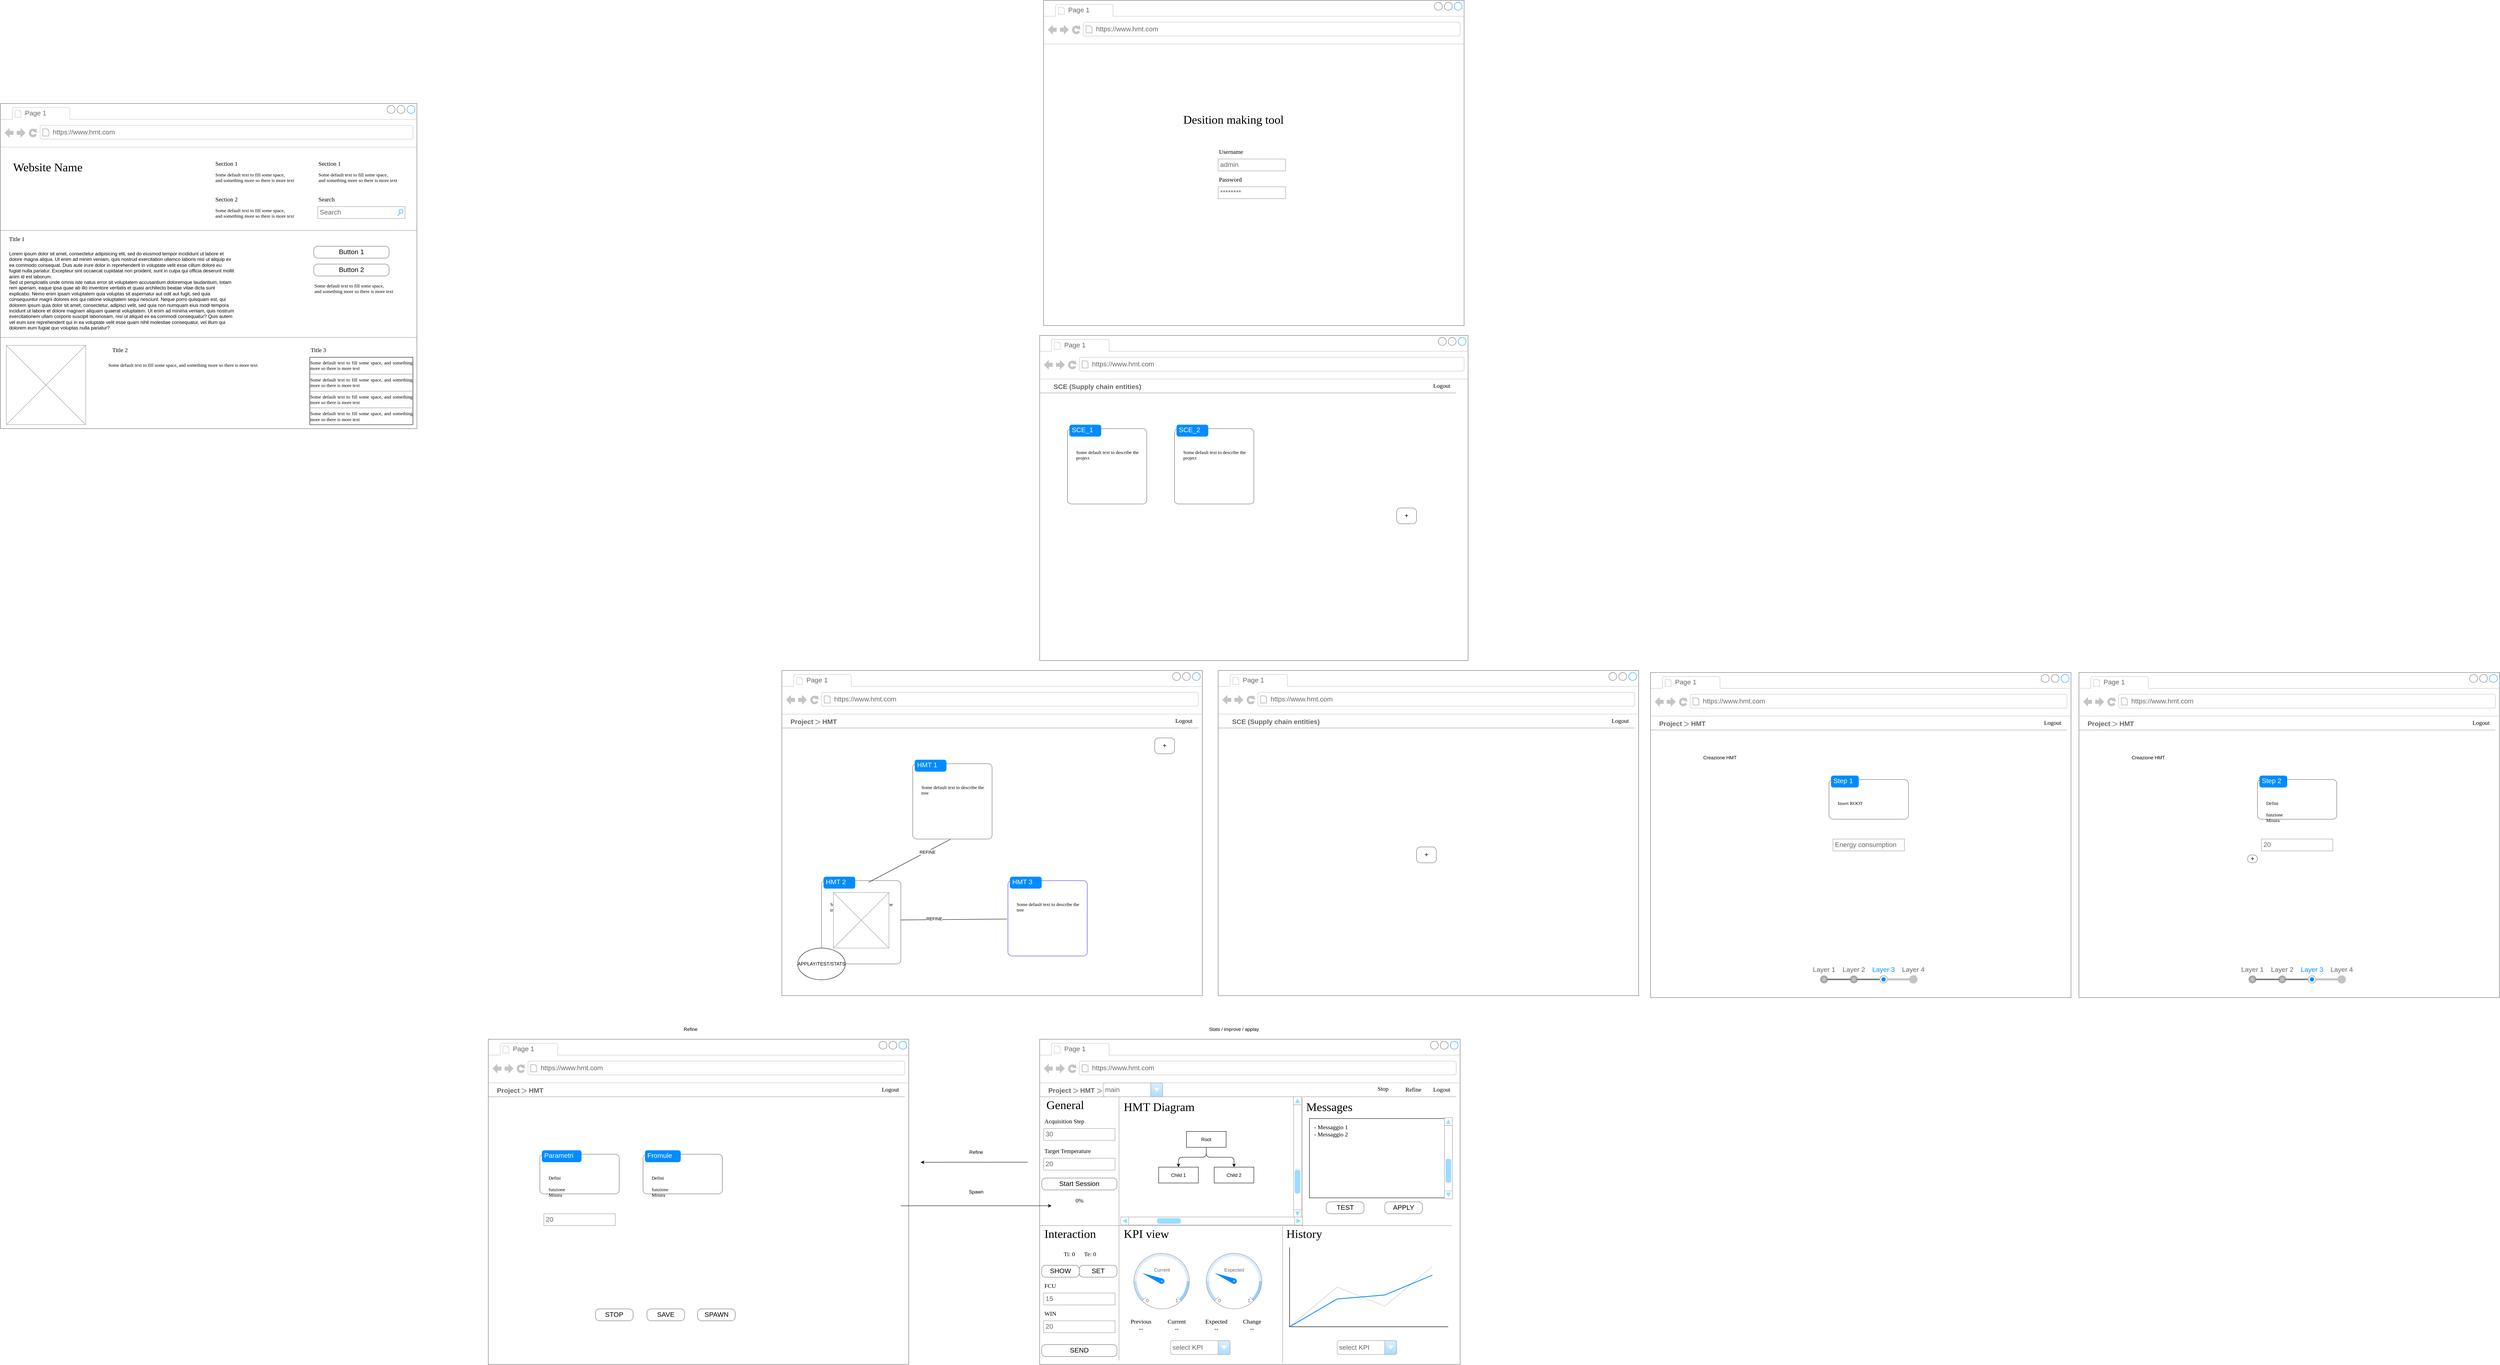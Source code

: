<mxfile version="24.2.2" type="github">
  <diagram name="Page-1" id="2cc2dc42-3aac-f2a9-1cec-7a8b7cbee084">
    <mxGraphModel dx="6140" dy="1473" grid="1" gridSize="10" guides="1" tooltips="1" connect="1" arrows="1" fold="1" page="1" pageScale="1" pageWidth="1100" pageHeight="850" background="none" math="0" shadow="0">
      <root>
        <mxCell id="0" />
        <mxCell id="1" parent="0" />
        <mxCell id="7026571954dc6520-1" value="" style="strokeWidth=1;shadow=0;dashed=0;align=center;html=1;shape=mxgraph.mockup.containers.browserWindow;rSize=0;strokeColor=#666666;mainText=,;recursiveResize=0;rounded=0;labelBackgroundColor=none;fontFamily=Verdana;fontSize=12;movable=1;resizable=1;rotatable=1;deletable=1;editable=1;locked=0;connectable=1;" parent="1" vertex="1">
          <mxGeometry x="-410" y="20" width="1060" height="820" as="geometry" />
        </mxCell>
        <mxCell id="7026571954dc6520-2" value="Page 1" style="strokeWidth=1;shadow=0;dashed=0;align=center;html=1;shape=mxgraph.mockup.containers.anchor;fontSize=17;fontColor=#666666;align=left;" parent="7026571954dc6520-1" vertex="1">
          <mxGeometry x="60" y="12" width="110" height="26" as="geometry" />
        </mxCell>
        <mxCell id="7026571954dc6520-3" value="https://www.hmt.com" style="strokeWidth=1;shadow=0;dashed=0;align=center;html=1;shape=mxgraph.mockup.containers.anchor;rSize=0;fontSize=17;fontColor=#666666;align=left;" parent="7026571954dc6520-1" vertex="1">
          <mxGeometry x="130" y="60" width="250" height="26" as="geometry" />
        </mxCell>
        <mxCell id="7026571954dc6520-6" value="Username" style="text;html=1;points=[];align=left;verticalAlign=top;spacingTop=-4;fontSize=15;fontFamily=Verdana" parent="7026571954dc6520-1" vertex="1">
          <mxGeometry x="440" y="370" width="170" height="30" as="geometry" />
        </mxCell>
        <mxCell id="7026571954dc6520-8" value="Password" style="text;html=1;points=[];align=left;verticalAlign=top;spacingTop=-4;fontSize=15;fontFamily=Verdana" parent="7026571954dc6520-1" vertex="1">
          <mxGeometry x="440" y="440" width="170" height="30" as="geometry" />
        </mxCell>
        <mxCell id="7pJ2gOgN6x-UePzKQqjZ-26" value="********" style="strokeWidth=1;shadow=0;dashed=0;align=center;html=1;shape=mxgraph.mockup.forms.pwField;strokeColor=#999999;mainText=;align=left;fontColor=#666666;fontSize=17;spacingLeft=3;" parent="7026571954dc6520-1" vertex="1">
          <mxGeometry x="440" y="470" width="170" height="30" as="geometry" />
        </mxCell>
        <mxCell id="7pJ2gOgN6x-UePzKQqjZ-27" value="admin" style="strokeWidth=1;shadow=0;dashed=0;align=center;html=1;shape=mxgraph.mockup.forms.pwField;strokeColor=#999999;mainText=;align=left;fontColor=#666666;fontSize=17;spacingLeft=3;" parent="7026571954dc6520-1" vertex="1">
          <mxGeometry x="440" y="400" width="170" height="30" as="geometry" />
        </mxCell>
        <mxCell id="-eLreeCzejs3bIN2l7RS-3" value="Desition making tool" style="text;html=1;points=[];align=left;verticalAlign=top;spacingTop=-4;fontSize=30;fontFamily=Verdana" vertex="1" parent="7026571954dc6520-1">
          <mxGeometry x="350" y="280" width="360" height="50" as="geometry" />
        </mxCell>
        <mxCell id="7pJ2gOgN6x-UePzKQqjZ-1" value="" style="strokeWidth=1;shadow=0;dashed=0;align=center;html=1;shape=mxgraph.mockup.containers.browserWindow;rSize=0;strokeColor=#666666;mainText=,;recursiveResize=0;rounded=0;labelBackgroundColor=none;fontFamily=Verdana;fontSize=12" parent="1" vertex="1">
          <mxGeometry x="30" y="1710" width="1060" height="820" as="geometry" />
        </mxCell>
        <mxCell id="7pJ2gOgN6x-UePzKQqjZ-2" value="Page 1" style="strokeWidth=1;shadow=0;dashed=0;align=center;html=1;shape=mxgraph.mockup.containers.anchor;fontSize=17;fontColor=#666666;align=left;" parent="7pJ2gOgN6x-UePzKQqjZ-1" vertex="1">
          <mxGeometry x="60" y="12" width="110" height="26" as="geometry" />
        </mxCell>
        <mxCell id="7pJ2gOgN6x-UePzKQqjZ-3" value="https://www.hmt.com" style="strokeWidth=1;shadow=0;dashed=0;align=center;html=1;shape=mxgraph.mockup.containers.anchor;rSize=0;fontSize=17;fontColor=#666666;align=left;" parent="7pJ2gOgN6x-UePzKQqjZ-1" vertex="1">
          <mxGeometry x="130" y="60" width="250" height="26" as="geometry" />
        </mxCell>
        <mxCell id="7pJ2gOgN6x-UePzKQqjZ-53" value="" style="verticalLabelPosition=bottom;shadow=0;dashed=0;align=center;html=1;verticalAlign=top;strokeWidth=1;shape=mxgraph.mockup.markup.line;strokeColor=#999999;rounded=0;labelBackgroundColor=none;fillColor=#ffffff;fontFamily=Verdana;fontSize=12;fontColor=#000000;" parent="7pJ2gOgN6x-UePzKQqjZ-1" vertex="1">
          <mxGeometry y="135" width="1050" height="20" as="geometry" />
        </mxCell>
        <mxCell id="7pJ2gOgN6x-UePzKQqjZ-83" value="Logout" style="text;html=1;points=[];align=left;verticalAlign=top;spacingTop=-4;fontSize=15;fontFamily=Verdana" parent="7pJ2gOgN6x-UePzKQqjZ-1" vertex="1">
          <mxGeometry x="990" y="115" width="60" height="30" as="geometry" />
        </mxCell>
        <mxCell id="7pJ2gOgN6x-UePzKQqjZ-84" value="SCE (Supply chain entities)" style="strokeWidth=1;shadow=0;dashed=0;align=center;html=1;shape=mxgraph.mockup.navigation.anchor;fontSize=17;fontColor=#666666;fontStyle=1;" parent="7pJ2gOgN6x-UePzKQqjZ-1" vertex="1">
          <mxGeometry x="20" y="115" width="250" height="30" as="geometry" />
        </mxCell>
        <mxCell id="-eLreeCzejs3bIN2l7RS-18" value="+" style="strokeWidth=1;shadow=0;dashed=0;align=center;html=1;shape=mxgraph.mockup.buttons.button;strokeColor=#666666;mainText=;buttonStyle=round;fontSize=17;fontStyle=0;fillColor=none;whiteSpace=wrap;rounded=0;labelBackgroundColor=none;" vertex="1" parent="7pJ2gOgN6x-UePzKQqjZ-1">
          <mxGeometry x="500" y="445" width="50" height="40" as="geometry" />
        </mxCell>
        <mxCell id="7pJ2gOgN6x-UePzKQqjZ-28" value="" style="strokeWidth=1;shadow=0;dashed=0;align=center;html=1;shape=mxgraph.mockup.containers.browserWindow;rSize=0;strokeColor=#666666;mainText=,;recursiveResize=0;rounded=0;labelBackgroundColor=none;fontFamily=Verdana;fontSize=12" parent="1" vertex="1">
          <mxGeometry x="-3040" y="280" width="1050" height="820" as="geometry" />
        </mxCell>
        <mxCell id="7pJ2gOgN6x-UePzKQqjZ-29" value="Page 1" style="strokeWidth=1;shadow=0;dashed=0;align=center;html=1;shape=mxgraph.mockup.containers.anchor;fontSize=17;fontColor=#666666;align=left;" parent="7pJ2gOgN6x-UePzKQqjZ-28" vertex="1">
          <mxGeometry x="60" y="12" width="110" height="26" as="geometry" />
        </mxCell>
        <mxCell id="7pJ2gOgN6x-UePzKQqjZ-30" value="https://www.hmt.com" style="strokeWidth=1;shadow=0;dashed=0;align=center;html=1;shape=mxgraph.mockup.containers.anchor;rSize=0;fontSize=17;fontColor=#666666;align=left;" parent="7pJ2gOgN6x-UePzKQqjZ-28" vertex="1">
          <mxGeometry x="130" y="60" width="250" height="26" as="geometry" />
        </mxCell>
        <mxCell id="7pJ2gOgN6x-UePzKQqjZ-31" value="Website Name" style="text;html=1;points=[];align=left;verticalAlign=top;spacingTop=-4;fontSize=30;fontFamily=Verdana" parent="7pJ2gOgN6x-UePzKQqjZ-28" vertex="1">
          <mxGeometry x="30" y="140" width="340" height="50" as="geometry" />
        </mxCell>
        <mxCell id="7pJ2gOgN6x-UePzKQqjZ-32" value="Section 1" style="text;html=1;points=[];align=left;verticalAlign=top;spacingTop=-4;fontSize=15;fontFamily=Verdana" parent="7pJ2gOgN6x-UePzKQqjZ-28" vertex="1">
          <mxGeometry x="540" y="140" width="170" height="30" as="geometry" />
        </mxCell>
        <mxCell id="7pJ2gOgN6x-UePzKQqjZ-33" value="Some default text to fill some space, and&amp;nbsp;&lt;span&gt;something more so there is more text&lt;/span&gt;" style="text;html=1;points=[];align=left;verticalAlign=top;spacingTop=-4;fontSize=12;fontFamily=Verdana;whiteSpace=wrap;" parent="7pJ2gOgN6x-UePzKQqjZ-28" vertex="1">
          <mxGeometry x="540" y="170" width="240" height="40" as="geometry" />
        </mxCell>
        <mxCell id="7pJ2gOgN6x-UePzKQqjZ-34" value="Section 2" style="text;html=1;points=[];align=left;verticalAlign=top;spacingTop=-4;fontSize=15;fontFamily=Verdana" parent="7pJ2gOgN6x-UePzKQqjZ-28" vertex="1">
          <mxGeometry x="540" y="230" width="170" height="30" as="geometry" />
        </mxCell>
        <mxCell id="7pJ2gOgN6x-UePzKQqjZ-35" value="Some default text to fill some space, and&amp;nbsp;&lt;span&gt;something more so there is more text&lt;/span&gt;" style="text;html=1;points=[];align=left;verticalAlign=top;spacingTop=-4;fontSize=12;fontFamily=Verdana;whiteSpace=wrap;" parent="7pJ2gOgN6x-UePzKQqjZ-28" vertex="1">
          <mxGeometry x="540" y="260" width="240" height="40" as="geometry" />
        </mxCell>
        <mxCell id="7pJ2gOgN6x-UePzKQqjZ-36" value="Section 1" style="text;html=1;points=[];align=left;verticalAlign=top;spacingTop=-4;fontSize=15;fontFamily=Verdana" parent="7pJ2gOgN6x-UePzKQqjZ-28" vertex="1">
          <mxGeometry x="800" y="140" width="170" height="30" as="geometry" />
        </mxCell>
        <mxCell id="7pJ2gOgN6x-UePzKQqjZ-37" value="Some default text to fill some space, and&amp;nbsp;&lt;span&gt;something more so there is more text&lt;/span&gt;" style="text;html=1;points=[];align=left;verticalAlign=top;spacingTop=-4;fontSize=12;fontFamily=Verdana;whiteSpace=wrap;" parent="7pJ2gOgN6x-UePzKQqjZ-28" vertex="1">
          <mxGeometry x="800" y="170" width="240" height="40" as="geometry" />
        </mxCell>
        <mxCell id="7pJ2gOgN6x-UePzKQqjZ-38" value="Search" style="text;html=1;points=[];align=left;verticalAlign=top;spacingTop=-4;fontSize=15;fontFamily=Verdana" parent="7pJ2gOgN6x-UePzKQqjZ-28" vertex="1">
          <mxGeometry x="800" y="230" width="170" height="30" as="geometry" />
        </mxCell>
        <mxCell id="7pJ2gOgN6x-UePzKQqjZ-39" value="Search" style="strokeWidth=1;shadow=0;dashed=0;align=center;html=1;shape=mxgraph.mockup.forms.searchBox;strokeColor=#999999;mainText=;strokeColor2=#008cff;fontColor=#666666;fontSize=17;align=left;spacingLeft=3;rounded=0;labelBackgroundColor=none;" parent="7pJ2gOgN6x-UePzKQqjZ-28" vertex="1">
          <mxGeometry x="800" y="260" width="220" height="30" as="geometry" />
        </mxCell>
        <mxCell id="7pJ2gOgN6x-UePzKQqjZ-40" value="" style="verticalLabelPosition=bottom;shadow=0;dashed=0;align=center;html=1;verticalAlign=top;strokeWidth=1;shape=mxgraph.mockup.markup.line;strokeColor=#999999;rounded=0;labelBackgroundColor=none;fillColor=#ffffff;fontFamily=Verdana;fontSize=12;fontColor=#000000;" parent="7pJ2gOgN6x-UePzKQqjZ-28" vertex="1">
          <mxGeometry y="310" width="1050" height="20" as="geometry" />
        </mxCell>
        <mxCell id="7pJ2gOgN6x-UePzKQqjZ-41" value="Title 1" style="text;html=1;points=[];align=left;verticalAlign=top;spacingTop=-4;fontSize=15;fontFamily=Verdana" parent="7pJ2gOgN6x-UePzKQqjZ-28" vertex="1">
          <mxGeometry x="20" y="330" width="170" height="30" as="geometry" />
        </mxCell>
        <mxCell id="7pJ2gOgN6x-UePzKQqjZ-42" value="Lorem ipsum dolor sit amet, consectetur adipisicing elit, sed do eiusmod tempor incididunt ut labore et dolore magna aliqua. Ut enim ad minim veniam, quis nostrud exercitation ullamco laboris nisi ut aliquip ex ea commodo consequat. Duis aute irure dolor in reprehenderit in voluptate velit esse cillum dolore eu fugiat nulla pariatur. Excepteur sint occaecat cupidatat non proident, sunt in culpa qui officia deserunt mollit anim id est laborum.&#xa;Sed ut perspiciatis unde omnis iste natus error sit voluptatem accusantium doloremque laudantium, totam rem aperiam, eaque ipsa quae ab illo inventore veritatis et quasi architecto beatae vitae dicta sunt explicabo. Nemo enim ipsam voluptatem quia voluptas sit aspernatur aut odit aut fugit, sed quia consequuntur magni dolores eos qui ratione voluptatem sequi nesciunt. Neque porro quisquam est, qui dolorem ipsum quia dolor sit amet, consectetur, adipisci velit, sed quia non numquam eius modi tempora incidunt ut labore et dolore magnam aliquam quaerat voluptatem. Ut enim ad minima veniam, quis nostrum exercitationem ullam corporis suscipit laboriosam, nisi ut aliquid ex ea commodi consequatur? Quis autem vel eum iure reprehenderit qui in ea voluptate velit esse quam nihil molestiae consequatur, vel illum qui dolorem eum fugiat quo voluptas nulla pariatur?" style="text;spacingTop=-5;whiteSpace=wrap;html=1;align=left;fontSize=12;fontFamily=Helvetica;fillColor=none;strokeColor=none;rounded=0;shadow=1;labelBackgroundColor=none;" parent="7pJ2gOgN6x-UePzKQqjZ-28" vertex="1">
          <mxGeometry x="20" y="370" width="570" height="240" as="geometry" />
        </mxCell>
        <mxCell id="7pJ2gOgN6x-UePzKQqjZ-43" value="Button 1" style="strokeWidth=1;shadow=0;dashed=0;align=center;html=1;shape=mxgraph.mockup.buttons.button;strokeColor=#666666;mainText=;buttonStyle=round;fontSize=17;fontStyle=0;fillColor=none;whiteSpace=wrap;rounded=0;labelBackgroundColor=none;" parent="7pJ2gOgN6x-UePzKQqjZ-28" vertex="1">
          <mxGeometry x="790" y="360" width="190" height="30" as="geometry" />
        </mxCell>
        <mxCell id="7pJ2gOgN6x-UePzKQqjZ-44" value="Button 2" style="strokeWidth=1;shadow=0;dashed=0;align=center;html=1;shape=mxgraph.mockup.buttons.button;strokeColor=#666666;mainText=;buttonStyle=round;fontSize=17;fontStyle=0;fillColor=none;whiteSpace=wrap;rounded=0;labelBackgroundColor=none;" parent="7pJ2gOgN6x-UePzKQqjZ-28" vertex="1">
          <mxGeometry x="790" y="405" width="190" height="30" as="geometry" />
        </mxCell>
        <mxCell id="7pJ2gOgN6x-UePzKQqjZ-45" value="Some default text to fill some space, and&amp;nbsp;&lt;span&gt;something more so there is more text&lt;/span&gt;" style="text;html=1;points=[];align=left;verticalAlign=top;spacingTop=-4;fontSize=12;fontFamily=Verdana;whiteSpace=wrap;" parent="7pJ2gOgN6x-UePzKQqjZ-28" vertex="1">
          <mxGeometry x="790" y="450" width="240" height="40" as="geometry" />
        </mxCell>
        <mxCell id="7pJ2gOgN6x-UePzKQqjZ-46" value="" style="verticalLabelPosition=bottom;shadow=0;dashed=0;align=center;html=1;verticalAlign=top;strokeWidth=1;shape=mxgraph.mockup.markup.line;strokeColor=#999999;rounded=0;labelBackgroundColor=none;fillColor=#ffffff;fontFamily=Verdana;fontSize=12;fontColor=#000000;" parent="7pJ2gOgN6x-UePzKQqjZ-28" vertex="1">
          <mxGeometry y="580" width="1050" height="20" as="geometry" />
        </mxCell>
        <mxCell id="7pJ2gOgN6x-UePzKQqjZ-47" value="" style="verticalLabelPosition=bottom;shadow=0;dashed=0;align=center;html=1;verticalAlign=top;strokeWidth=1;shape=mxgraph.mockup.graphics.simpleIcon;strokeColor=#999999;fillColor=#ffffff;rounded=0;labelBackgroundColor=none;fontFamily=Verdana;fontSize=12;fontColor=#000000;" parent="7pJ2gOgN6x-UePzKQqjZ-28" vertex="1">
          <mxGeometry x="15" y="610" width="200" height="200" as="geometry" />
        </mxCell>
        <mxCell id="7pJ2gOgN6x-UePzKQqjZ-48" value="Title 2" style="text;html=1;points=[];align=left;verticalAlign=top;spacingTop=-4;fontSize=15;fontFamily=Verdana" parent="7pJ2gOgN6x-UePzKQqjZ-28" vertex="1">
          <mxGeometry x="280" y="610" width="170" height="30" as="geometry" />
        </mxCell>
        <mxCell id="7pJ2gOgN6x-UePzKQqjZ-49" value="Title 3" style="text;html=1;points=[];align=left;verticalAlign=top;spacingTop=-4;fontSize=15;fontFamily=Verdana" parent="7pJ2gOgN6x-UePzKQqjZ-28" vertex="1">
          <mxGeometry x="780" y="610" width="170" height="30" as="geometry" />
        </mxCell>
        <mxCell id="7pJ2gOgN6x-UePzKQqjZ-50" value="&lt;div style=&quot;text-align: justify&quot;&gt;&lt;span&gt;Some default text to fill some space, and&amp;nbsp;&lt;/span&gt;&lt;span&gt;something more so there is more text&lt;/span&gt;&lt;/div&gt;&lt;div style=&quot;text-align: justify&quot;&gt;&lt;hr id=&quot;null&quot; style=&quot;text-align: justify&quot;&gt;&lt;span&gt;&lt;div style=&quot;text-align: justify&quot;&gt;&lt;span&gt;Some default text to fill some space, and&amp;nbsp;&lt;/span&gt;&lt;span&gt;something more so there is more text&lt;/span&gt;&lt;/div&gt;&lt;/span&gt;&lt;/div&gt;&lt;hr id=&quot;null&quot; style=&quot;text-align: justify&quot;&gt;&lt;span&gt;&lt;div style=&quot;text-align: justify&quot;&gt;&lt;span&gt;Some default text to fill some space, and&amp;nbsp;&lt;/span&gt;&lt;span&gt;something more so there is more text&lt;/span&gt;&lt;/div&gt;&lt;/span&gt;&lt;hr id=&quot;null&quot; style=&quot;text-align: justify&quot;&gt;&lt;span&gt;&lt;div style=&quot;text-align: justify&quot;&gt;&lt;span&gt;Some default text to fill some space, and&amp;nbsp;&lt;/span&gt;&lt;span&gt;something more so there is more text&lt;/span&gt;&lt;/div&gt;&lt;/span&gt;&lt;hr id=&quot;null&quot; style=&quot;text-align: left&quot;&gt;" style="whiteSpace=wrap;html=1;rounded=0;shadow=0;labelBackgroundColor=none;strokeWidth=1;fontFamily=Verdana;fontSize=12;align=center;verticalAlign=top;" parent="7pJ2gOgN6x-UePzKQqjZ-28" vertex="1">
          <mxGeometry x="780" y="640" width="260" height="170" as="geometry" />
        </mxCell>
        <mxCell id="7pJ2gOgN6x-UePzKQqjZ-51" value="Some default text to fill some space, and&amp;nbsp;&lt;span&gt;something more so there is more text&lt;/span&gt;" style="text;html=1;points=[];align=left;verticalAlign=top;spacingTop=-4;fontSize=12;fontFamily=Verdana;whiteSpace=wrap;" parent="7pJ2gOgN6x-UePzKQqjZ-28" vertex="1">
          <mxGeometry x="270" y="650" width="470" height="40" as="geometry" />
        </mxCell>
        <mxCell id="7pJ2gOgN6x-UePzKQqjZ-111" value="" style="strokeWidth=1;shadow=0;dashed=0;align=center;html=1;shape=mxgraph.mockup.containers.browserWindow;rSize=0;strokeColor=#666666;mainText=,;recursiveResize=0;rounded=0;labelBackgroundColor=none;fontFamily=Verdana;fontSize=12" parent="1" vertex="1">
          <mxGeometry x="-1070" y="1710" width="1060" height="820" as="geometry" />
        </mxCell>
        <mxCell id="7pJ2gOgN6x-UePzKQqjZ-112" value="Page 1" style="strokeWidth=1;shadow=0;dashed=0;align=center;html=1;shape=mxgraph.mockup.containers.anchor;fontSize=17;fontColor=#666666;align=left;" parent="7pJ2gOgN6x-UePzKQqjZ-111" vertex="1">
          <mxGeometry x="60" y="12" width="110" height="26" as="geometry" />
        </mxCell>
        <mxCell id="7pJ2gOgN6x-UePzKQqjZ-113" value="https://www.hmt.com" style="strokeWidth=1;shadow=0;dashed=0;align=center;html=1;shape=mxgraph.mockup.containers.anchor;rSize=0;fontSize=17;fontColor=#666666;align=left;" parent="7pJ2gOgN6x-UePzKQqjZ-111" vertex="1">
          <mxGeometry x="130" y="60" width="250" height="26" as="geometry" />
        </mxCell>
        <mxCell id="7pJ2gOgN6x-UePzKQqjZ-114" value="" style="verticalLabelPosition=bottom;shadow=0;dashed=0;align=center;html=1;verticalAlign=top;strokeWidth=1;shape=mxgraph.mockup.markup.line;strokeColor=#999999;rounded=0;labelBackgroundColor=none;fillColor=#ffffff;fontFamily=Verdana;fontSize=12;fontColor=#000000;" parent="7pJ2gOgN6x-UePzKQqjZ-111" vertex="1">
          <mxGeometry y="135" width="1050" height="20" as="geometry" />
        </mxCell>
        <mxCell id="7pJ2gOgN6x-UePzKQqjZ-115" value="" style="shape=mxgraph.mockup.containers.marginRect;rectMarginTop=10;strokeColor=#666666;strokeWidth=1;dashed=0;rounded=1;arcSize=5;recursiveResize=0;html=1;whiteSpace=wrap;" parent="7pJ2gOgN6x-UePzKQqjZ-111" vertex="1">
          <mxGeometry x="330" y="225" width="200" height="200" as="geometry" />
        </mxCell>
        <mxCell id="7pJ2gOgN6x-UePzKQqjZ-116" value="HMT 1" style="shape=rect;strokeColor=none;fillColor=#008cff;strokeWidth=1;dashed=0;rounded=1;arcSize=20;fontColor=#ffffff;fontSize=17;spacing=2;spacingTop=-2;align=left;autosize=1;spacingLeft=4;resizeWidth=0;resizeHeight=0;perimeter=none;html=1;whiteSpace=wrap;" parent="7pJ2gOgN6x-UePzKQqjZ-115" vertex="1">
          <mxGeometry x="5" width="80" height="30" as="geometry" />
        </mxCell>
        <mxCell id="7pJ2gOgN6x-UePzKQqjZ-117" value="Some default text to describe the tree" style="text;html=1;points=[];align=left;verticalAlign=top;spacingTop=-4;fontSize=12;fontFamily=Verdana;whiteSpace=wrap;" parent="7pJ2gOgN6x-UePzKQqjZ-115" vertex="1">
          <mxGeometry x="20" y="60" width="160" height="65" as="geometry" />
        </mxCell>
        <mxCell id="7pJ2gOgN6x-UePzKQqjZ-118" value="Logout" style="text;html=1;points=[];align=left;verticalAlign=top;spacingTop=-4;fontSize=15;fontFamily=Verdana" parent="7pJ2gOgN6x-UePzKQqjZ-111" vertex="1">
          <mxGeometry x="990" y="115" width="60" height="30" as="geometry" />
        </mxCell>
        <mxCell id="7pJ2gOgN6x-UePzKQqjZ-119" value="Project" style="strokeWidth=1;shadow=0;dashed=0;align=center;html=1;shape=mxgraph.mockup.navigation.anchor;fontSize=17;fontColor=#666666;fontStyle=1;" parent="7pJ2gOgN6x-UePzKQqjZ-111" vertex="1">
          <mxGeometry x="20" y="115" width="60" height="30" as="geometry" />
        </mxCell>
        <mxCell id="7pJ2gOgN6x-UePzKQqjZ-120" value="" style="shape=mxgraph.mockup.containers.marginRect;rectMarginTop=10;strokeColor=#666666;strokeWidth=1;dashed=0;rounded=1;arcSize=5;recursiveResize=0;html=1;whiteSpace=wrap;" parent="7pJ2gOgN6x-UePzKQqjZ-111" vertex="1">
          <mxGeometry x="100" y="520" width="200" height="220" as="geometry" />
        </mxCell>
        <mxCell id="7pJ2gOgN6x-UePzKQqjZ-121" value="HMT 2" style="shape=rect;strokeColor=none;fillColor=#008cff;strokeWidth=1;dashed=0;rounded=1;arcSize=20;fontColor=#ffffff;fontSize=17;spacing=2;spacingTop=-2;align=left;autosize=1;spacingLeft=4;resizeWidth=0;resizeHeight=0;perimeter=none;html=1;whiteSpace=wrap;" parent="7pJ2gOgN6x-UePzKQqjZ-120" vertex="1">
          <mxGeometry x="5" width="80" height="30" as="geometry" />
        </mxCell>
        <mxCell id="7pJ2gOgN6x-UePzKQqjZ-122" value="Some default text to describe the tree" style="text;html=1;points=[];align=left;verticalAlign=top;spacingTop=-4;fontSize=12;fontFamily=Verdana;whiteSpace=wrap;" parent="7pJ2gOgN6x-UePzKQqjZ-120" vertex="1">
          <mxGeometry x="20" y="60" width="160" height="65" as="geometry" />
        </mxCell>
        <mxCell id="-eLreeCzejs3bIN2l7RS-72" value="" style="verticalLabelPosition=bottom;shadow=0;dashed=0;align=center;html=1;verticalAlign=top;strokeWidth=1;shape=mxgraph.mockup.graphics.simpleIcon;strokeColor=#999999;fillColor=#ffffff;rounded=0;labelBackgroundColor=none;fontFamily=Verdana;fontSize=12;fontColor=#000000;" vertex="1" parent="7pJ2gOgN6x-UePzKQqjZ-120">
          <mxGeometry x="30" y="40" width="140" height="140" as="geometry" />
        </mxCell>
        <mxCell id="7pJ2gOgN6x-UePzKQqjZ-123" value="&gt;" style="strokeWidth=1;shadow=0;dashed=0;align=center;html=1;shape=mxgraph.mockup.navigation.anchor;fontSize=24;fontColor=#aaaaaa;fontStyle=1;" parent="7pJ2gOgN6x-UePzKQqjZ-111" vertex="1">
          <mxGeometry x="80" y="115" width="20" height="30" as="geometry" />
        </mxCell>
        <mxCell id="7pJ2gOgN6x-UePzKQqjZ-124" value="HMT" style="strokeWidth=1;shadow=0;dashed=0;align=center;html=1;shape=mxgraph.mockup.navigation.anchor;fontSize=17;fontColor=#666666;fontStyle=1;" parent="7pJ2gOgN6x-UePzKQqjZ-111" vertex="1">
          <mxGeometry x="90" y="115" width="60" height="30" as="geometry" />
        </mxCell>
        <mxCell id="7pJ2gOgN6x-UePzKQqjZ-125" value="" style="shape=mxgraph.mockup.containers.marginRect;rectMarginTop=10;strokeColor=#3333FF;strokeWidth=1;dashed=0;rounded=1;arcSize=5;recursiveResize=0;html=1;whiteSpace=wrap;" parent="7pJ2gOgN6x-UePzKQqjZ-111" vertex="1">
          <mxGeometry x="570" y="520" width="200" height="200" as="geometry" />
        </mxCell>
        <mxCell id="7pJ2gOgN6x-UePzKQqjZ-126" value="HMT 3" style="shape=rect;strokeColor=none;fillColor=#008cff;strokeWidth=1;dashed=0;rounded=1;arcSize=20;fontColor=#ffffff;fontSize=17;spacing=2;spacingTop=-2;align=left;autosize=1;spacingLeft=4;resizeWidth=0;resizeHeight=0;perimeter=none;html=1;whiteSpace=wrap;" parent="7pJ2gOgN6x-UePzKQqjZ-125" vertex="1">
          <mxGeometry x="5" width="80" height="30" as="geometry" />
        </mxCell>
        <mxCell id="7pJ2gOgN6x-UePzKQqjZ-127" value="Some default text to describe the tree" style="text;html=1;points=[];align=left;verticalAlign=top;spacingTop=-4;fontSize=12;fontFamily=Verdana;whiteSpace=wrap;" parent="7pJ2gOgN6x-UePzKQqjZ-125" vertex="1">
          <mxGeometry x="20" y="60" width="160" height="65" as="geometry" />
        </mxCell>
        <mxCell id="7pJ2gOgN6x-UePzKQqjZ-224" value="+" style="strokeWidth=1;shadow=0;dashed=0;align=center;html=1;shape=mxgraph.mockup.buttons.button;strokeColor=#666666;mainText=;buttonStyle=round;fontSize=17;fontStyle=0;fillColor=none;whiteSpace=wrap;rounded=0;labelBackgroundColor=none;" parent="7pJ2gOgN6x-UePzKQqjZ-111" vertex="1">
          <mxGeometry x="940" y="170" width="50" height="40" as="geometry" />
        </mxCell>
        <mxCell id="-eLreeCzejs3bIN2l7RS-1" value="" style="endArrow=none;html=1;rounded=0;entryX=0.471;entryY=1.006;entryDx=0;entryDy=0;entryPerimeter=0;exitX=0.594;exitY=0.064;exitDx=0;exitDy=0;exitPerimeter=0;" edge="1" parent="7pJ2gOgN6x-UePzKQqjZ-111" source="7pJ2gOgN6x-UePzKQqjZ-120" target="7pJ2gOgN6x-UePzKQqjZ-115">
          <mxGeometry width="50" height="50" relative="1" as="geometry">
            <mxPoint x="280" y="500" as="sourcePoint" />
            <mxPoint x="330" y="450" as="targetPoint" />
          </mxGeometry>
        </mxCell>
        <mxCell id="-eLreeCzejs3bIN2l7RS-79" value="REFINE" style="edgeLabel;html=1;align=center;verticalAlign=middle;resizable=0;points=[];" vertex="1" connectable="0" parent="-eLreeCzejs3bIN2l7RS-1">
          <mxGeometry x="0.434" y="-1" relative="1" as="geometry">
            <mxPoint as="offset" />
          </mxGeometry>
        </mxCell>
        <mxCell id="-eLreeCzejs3bIN2l7RS-36" value="" style="endArrow=none;html=1;rounded=0;exitX=-0.013;exitY=0.534;exitDx=0;exitDy=0;exitPerimeter=0;" edge="1" parent="7pJ2gOgN6x-UePzKQqjZ-111" source="7pJ2gOgN6x-UePzKQqjZ-125" target="7pJ2gOgN6x-UePzKQqjZ-120">
          <mxGeometry width="50" height="50" relative="1" as="geometry">
            <mxPoint x="229" y="543" as="sourcePoint" />
            <mxPoint x="434" y="436" as="targetPoint" />
          </mxGeometry>
        </mxCell>
        <mxCell id="-eLreeCzejs3bIN2l7RS-77" value="REFINE" style="edgeLabel;html=1;align=center;verticalAlign=middle;resizable=0;points=[];" vertex="1" connectable="0" parent="-eLreeCzejs3bIN2l7RS-36">
          <mxGeometry x="0.383" y="-4" relative="1" as="geometry">
            <mxPoint x="1" y="1" as="offset" />
          </mxGeometry>
        </mxCell>
        <mxCell id="-eLreeCzejs3bIN2l7RS-81" value="APPLAY/TEST/STATS" style="ellipse;whiteSpace=wrap;html=1;" vertex="1" parent="7pJ2gOgN6x-UePzKQqjZ-111">
          <mxGeometry x="40" y="700" width="120" height="80" as="geometry" />
        </mxCell>
        <mxCell id="7pJ2gOgN6x-UePzKQqjZ-128" value="" style="strokeWidth=1;shadow=0;dashed=0;align=center;html=1;shape=mxgraph.mockup.containers.browserWindow;rSize=0;strokeColor=#666666;mainText=,;recursiveResize=0;rounded=0;labelBackgroundColor=none;fontFamily=Verdana;fontSize=12" parent="1" vertex="1">
          <mxGeometry x="-420" y="2640" width="1060" height="820" as="geometry" />
        </mxCell>
        <mxCell id="7pJ2gOgN6x-UePzKQqjZ-129" value="Page 1" style="strokeWidth=1;shadow=0;dashed=0;align=center;html=1;shape=mxgraph.mockup.containers.anchor;fontSize=17;fontColor=#666666;align=left;" parent="7pJ2gOgN6x-UePzKQqjZ-128" vertex="1">
          <mxGeometry x="60" y="12" width="110" height="26" as="geometry" />
        </mxCell>
        <mxCell id="7pJ2gOgN6x-UePzKQqjZ-130" value="https://www.hmt.com" style="strokeWidth=1;shadow=0;dashed=0;align=center;html=1;shape=mxgraph.mockup.containers.anchor;rSize=0;fontSize=17;fontColor=#666666;align=left;" parent="7pJ2gOgN6x-UePzKQqjZ-128" vertex="1">
          <mxGeometry x="130" y="60" width="250" height="26" as="geometry" />
        </mxCell>
        <mxCell id="7pJ2gOgN6x-UePzKQqjZ-131" value="" style="verticalLabelPosition=bottom;shadow=0;dashed=0;align=center;html=1;verticalAlign=top;strokeWidth=1;shape=mxgraph.mockup.markup.line;strokeColor=#999999;rounded=0;labelBackgroundColor=none;fillColor=#ffffff;fontFamily=Verdana;fontSize=12;fontColor=#000000;" parent="7pJ2gOgN6x-UePzKQqjZ-128" vertex="1">
          <mxGeometry y="135" width="1050" height="20" as="geometry" />
        </mxCell>
        <mxCell id="7pJ2gOgN6x-UePzKQqjZ-135" value="Logout" style="text;html=1;points=[];align=left;verticalAlign=top;spacingTop=-4;fontSize=15;fontFamily=Verdana" parent="7pJ2gOgN6x-UePzKQqjZ-128" vertex="1">
          <mxGeometry x="990" y="115" width="60" height="30" as="geometry" />
        </mxCell>
        <mxCell id="7pJ2gOgN6x-UePzKQqjZ-136" value="Project" style="strokeWidth=1;shadow=0;dashed=0;align=center;html=1;shape=mxgraph.mockup.navigation.anchor;fontSize=17;fontColor=#666666;fontStyle=1;" parent="7pJ2gOgN6x-UePzKQqjZ-128" vertex="1">
          <mxGeometry x="20" y="115" width="60" height="30" as="geometry" />
        </mxCell>
        <mxCell id="7pJ2gOgN6x-UePzKQqjZ-140" value="&gt;" style="strokeWidth=1;shadow=0;dashed=0;align=center;html=1;shape=mxgraph.mockup.navigation.anchor;fontSize=24;fontColor=#aaaaaa;fontStyle=1;" parent="7pJ2gOgN6x-UePzKQqjZ-128" vertex="1">
          <mxGeometry x="80" y="115" width="20" height="30" as="geometry" />
        </mxCell>
        <mxCell id="7pJ2gOgN6x-UePzKQqjZ-141" value="HMT" style="strokeWidth=1;shadow=0;dashed=0;align=center;html=1;shape=mxgraph.mockup.navigation.anchor;fontSize=17;fontColor=#666666;fontStyle=1;" parent="7pJ2gOgN6x-UePzKQqjZ-128" vertex="1">
          <mxGeometry x="90" y="115" width="60" height="30" as="geometry" />
        </mxCell>
        <mxCell id="7pJ2gOgN6x-UePzKQqjZ-145" value="&gt;" style="strokeWidth=1;shadow=0;dashed=0;align=center;html=1;shape=mxgraph.mockup.navigation.anchor;fontSize=24;fontColor=#aaaaaa;fontStyle=1;" parent="7pJ2gOgN6x-UePzKQqjZ-128" vertex="1">
          <mxGeometry x="140" y="115" width="20" height="30" as="geometry" />
        </mxCell>
        <mxCell id="7pJ2gOgN6x-UePzKQqjZ-147" value="main" style="strokeWidth=1;shadow=0;dashed=0;align=center;html=1;shape=mxgraph.mockup.forms.comboBox;strokeColor=#999999;fillColor=#ddeeff;align=left;fillColor2=#aaddff;mainText=;fontColor=#666666;fontSize=17;spacingLeft=3;" parent="7pJ2gOgN6x-UePzKQqjZ-128" vertex="1">
          <mxGeometry x="160" y="110" width="150" height="35" as="geometry" />
        </mxCell>
        <mxCell id="7pJ2gOgN6x-UePzKQqjZ-148" value="" style="verticalLabelPosition=bottom;shadow=0;dashed=0;align=center;html=1;verticalAlign=top;strokeWidth=1;shape=mxgraph.mockup.markup.line;strokeColor=#999999;rounded=0;labelBackgroundColor=none;fillColor=#ffffff;fontFamily=Verdana;fontSize=12;fontColor=#000000;rotation=-90;" parent="7pJ2gOgN6x-UePzKQqjZ-128" vertex="1">
          <mxGeometry x="-132.5" y="467.5" width="665" height="20" as="geometry" />
        </mxCell>
        <mxCell id="7pJ2gOgN6x-UePzKQqjZ-150" value="&amp;nbsp; General" style="text;html=1;points=[];align=left;verticalAlign=top;spacingTop=-4;fontSize=30;fontFamily=Verdana" parent="7pJ2gOgN6x-UePzKQqjZ-128" vertex="1">
          <mxGeometry y="145" width="200" height="50" as="geometry" />
        </mxCell>
        <mxCell id="7pJ2gOgN6x-UePzKQqjZ-151" value="" style="verticalLabelPosition=bottom;shadow=0;dashed=0;align=center;html=1;verticalAlign=top;strokeWidth=1;shape=mxgraph.mockup.markup.line;strokeColor=#999999;rounded=0;labelBackgroundColor=none;fillColor=#ffffff;fontFamily=Verdana;fontSize=12;fontColor=#000000;rotation=0;" parent="7pJ2gOgN6x-UePzKQqjZ-128" vertex="1">
          <mxGeometry y="460" width="1040" height="20" as="geometry" />
        </mxCell>
        <mxCell id="7pJ2gOgN6x-UePzKQqjZ-152" value="30" style="strokeWidth=1;shadow=0;dashed=0;align=center;html=1;shape=mxgraph.mockup.forms.pwField;strokeColor=#999999;mainText=;align=left;fontColor=#666666;fontSize=17;spacingLeft=3;" parent="7pJ2gOgN6x-UePzKQqjZ-128" vertex="1">
          <mxGeometry x="10" y="225" width="180" height="30" as="geometry" />
        </mxCell>
        <mxCell id="7pJ2gOgN6x-UePzKQqjZ-153" value="Acquisition Step" style="text;html=1;points=[];align=left;verticalAlign=top;spacingTop=-4;fontSize=15;fontFamily=Verdana" parent="7pJ2gOgN6x-UePzKQqjZ-128" vertex="1">
          <mxGeometry x="10" y="195" width="180" height="30" as="geometry" />
        </mxCell>
        <mxCell id="7pJ2gOgN6x-UePzKQqjZ-154" value="20" style="strokeWidth=1;shadow=0;dashed=0;align=center;html=1;shape=mxgraph.mockup.forms.pwField;strokeColor=#999999;mainText=;align=left;fontColor=#666666;fontSize=17;spacingLeft=3;" parent="7pJ2gOgN6x-UePzKQqjZ-128" vertex="1">
          <mxGeometry x="10" y="300" width="180" height="30" as="geometry" />
        </mxCell>
        <mxCell id="7pJ2gOgN6x-UePzKQqjZ-155" value="Target Temperature" style="text;html=1;points=[];align=left;verticalAlign=top;spacingTop=-4;fontSize=15;fontFamily=Verdana" parent="7pJ2gOgN6x-UePzKQqjZ-128" vertex="1">
          <mxGeometry x="10" y="270" width="180" height="30" as="geometry" />
        </mxCell>
        <mxCell id="7pJ2gOgN6x-UePzKQqjZ-157" value="Start Session" style="strokeWidth=1;shadow=0;dashed=0;align=center;html=1;shape=mxgraph.mockup.buttons.button;strokeColor=#666666;mainText=;buttonStyle=round;fontSize=17;fontStyle=0;fillColor=none;whiteSpace=wrap;rounded=0;labelBackgroundColor=none;" parent="7pJ2gOgN6x-UePzKQqjZ-128" vertex="1">
          <mxGeometry x="5" y="350" width="190" height="30" as="geometry" />
        </mxCell>
        <mxCell id="7pJ2gOgN6x-UePzKQqjZ-172" value="0%" style="text;html=1;points=[];align=center;verticalAlign=top;spacingTop=-4;fontSize=15;fontFamily=Verdana" parent="7pJ2gOgN6x-UePzKQqjZ-128" vertex="1">
          <mxGeometry y="395" width="200" height="30" as="geometry" />
        </mxCell>
        <mxCell id="7pJ2gOgN6x-UePzKQqjZ-173" value="Interaction" style="text;html=1;points=[];align=left;verticalAlign=top;spacingTop=-4;fontSize=30;fontFamily=Verdana" parent="7pJ2gOgN6x-UePzKQqjZ-128" vertex="1">
          <mxGeometry x="10" y="470" width="200" height="50" as="geometry" />
        </mxCell>
        <mxCell id="7pJ2gOgN6x-UePzKQqjZ-174" value="KPI view" style="text;html=1;points=[];align=left;verticalAlign=top;spacingTop=-4;fontSize=30;fontFamily=Verdana" parent="7pJ2gOgN6x-UePzKQqjZ-128" vertex="1">
          <mxGeometry x="210" y="470" width="200" height="50" as="geometry" />
        </mxCell>
        <mxCell id="7pJ2gOgN6x-UePzKQqjZ-175" value="20" style="strokeWidth=1;shadow=0;dashed=0;align=center;html=1;shape=mxgraph.mockup.forms.pwField;strokeColor=#999999;mainText=;align=left;fontColor=#666666;fontSize=17;spacingLeft=3;" parent="7pJ2gOgN6x-UePzKQqjZ-128" vertex="1">
          <mxGeometry x="10" y="710" width="180" height="30" as="geometry" />
        </mxCell>
        <mxCell id="7pJ2gOgN6x-UePzKQqjZ-176" value="WIN" style="text;html=1;points=[];align=left;verticalAlign=top;spacingTop=-4;fontSize=15;fontFamily=Verdana" parent="7pJ2gOgN6x-UePzKQqjZ-128" vertex="1">
          <mxGeometry x="10" y="680" width="180" height="30" as="geometry" />
        </mxCell>
        <mxCell id="7pJ2gOgN6x-UePzKQqjZ-177" value="SEND" style="strokeWidth=1;shadow=0;dashed=0;align=center;html=1;shape=mxgraph.mockup.buttons.button;strokeColor=#666666;mainText=;buttonStyle=round;fontSize=17;fontStyle=0;fillColor=none;whiteSpace=wrap;rounded=0;labelBackgroundColor=none;" parent="7pJ2gOgN6x-UePzKQqjZ-128" vertex="1">
          <mxGeometry x="5" y="770" width="190" height="30" as="geometry" />
        </mxCell>
        <mxCell id="7pJ2gOgN6x-UePzKQqjZ-178" value="FCU" style="text;html=1;points=[];align=left;verticalAlign=top;spacingTop=-4;fontSize=15;fontFamily=Verdana" parent="7pJ2gOgN6x-UePzKQqjZ-128" vertex="1">
          <mxGeometry x="10" y="610" width="180" height="30" as="geometry" />
        </mxCell>
        <mxCell id="7pJ2gOgN6x-UePzKQqjZ-179" value="15" style="strokeWidth=1;shadow=0;dashed=0;align=center;html=1;shape=mxgraph.mockup.forms.pwField;strokeColor=#999999;mainText=;align=left;fontColor=#666666;fontSize=17;spacingLeft=3;" parent="7pJ2gOgN6x-UePzKQqjZ-128" vertex="1">
          <mxGeometry x="10" y="640" width="180" height="30" as="geometry" />
        </mxCell>
        <mxCell id="7pJ2gOgN6x-UePzKQqjZ-180" value="SHOW" style="strokeWidth=1;shadow=0;dashed=0;align=center;html=1;shape=mxgraph.mockup.buttons.button;strokeColor=#666666;mainText=;buttonStyle=round;fontSize=17;fontStyle=0;fillColor=none;whiteSpace=wrap;rounded=0;labelBackgroundColor=none;" parent="7pJ2gOgN6x-UePzKQqjZ-128" vertex="1">
          <mxGeometry x="5" y="570" width="95" height="30" as="geometry" />
        </mxCell>
        <mxCell id="7pJ2gOgN6x-UePzKQqjZ-181" value="SET" style="strokeWidth=1;shadow=0;dashed=0;align=center;html=1;shape=mxgraph.mockup.buttons.button;strokeColor=#666666;mainText=;buttonStyle=round;fontSize=17;fontStyle=0;fillColor=none;whiteSpace=wrap;rounded=0;labelBackgroundColor=none;" parent="7pJ2gOgN6x-UePzKQqjZ-128" vertex="1">
          <mxGeometry x="100" y="570" width="95" height="30" as="geometry" />
        </mxCell>
        <mxCell id="7pJ2gOgN6x-UePzKQqjZ-182" value="Ti: 0" style="text;html=1;points=[];align=right;verticalAlign=top;spacingTop=-4;fontSize=15;fontFamily=Verdana" parent="7pJ2gOgN6x-UePzKQqjZ-128" vertex="1">
          <mxGeometry y="530" width="90" height="30" as="geometry" />
        </mxCell>
        <mxCell id="7pJ2gOgN6x-UePzKQqjZ-183" value="Te: 0" style="text;html=1;points=[];align=left;verticalAlign=top;spacingTop=-4;fontSize=15;fontFamily=Verdana" parent="7pJ2gOgN6x-UePzKQqjZ-128" vertex="1">
          <mxGeometry x="110" y="530" width="90" height="30" as="geometry" />
        </mxCell>
        <mxCell id="7pJ2gOgN6x-UePzKQqjZ-184" value="" style="verticalLabelPosition=bottom;shadow=0;dashed=0;align=center;html=1;verticalAlign=top;strokeWidth=1;shape=mxgraph.mockup.graphics.gauge;fillColor=#ffffff;strokeColor=#999999;gaugePos=25;scaleColors=#bbddff,#ddeeff,#99ccff;gaugeLabels=,,;needleColor=#008cff;" parent="7pJ2gOgN6x-UePzKQqjZ-128" vertex="1">
          <mxGeometry x="237.5" y="540" width="140" height="140" as="geometry" />
        </mxCell>
        <mxCell id="7pJ2gOgN6x-UePzKQqjZ-185" value="Current" style="strokeWidth=1;shadow=0;dashed=0;align=center;html=1;shape=mxgraph.mockup.graphics.anchor;fontColor=#666666;" parent="7pJ2gOgN6x-UePzKQqjZ-184" vertex="1">
          <mxGeometry x="35" y="28.0" width="70" height="28.0" as="geometry" />
        </mxCell>
        <mxCell id="7pJ2gOgN6x-UePzKQqjZ-186" value="0" style="strokeWidth=1;shadow=0;dashed=0;align=center;html=1;shape=mxgraph.mockup.graphics.anchor;align=left;fontColor=#666666;" parent="7pJ2gOgN6x-UePzKQqjZ-184" vertex="1">
          <mxGeometry x="28.0" y="105.0" width="70" height="28.0" as="geometry" />
        </mxCell>
        <mxCell id="7pJ2gOgN6x-UePzKQqjZ-187" value="1" style="strokeWidth=1;shadow=0;dashed=0;align=center;html=1;shape=mxgraph.mockup.graphics.anchor;align=right;fontColor=#666666;" parent="7pJ2gOgN6x-UePzKQqjZ-184" vertex="1">
          <mxGeometry x="42.0" y="105.0" width="70" height="28.0" as="geometry" />
        </mxCell>
        <mxCell id="7pJ2gOgN6x-UePzKQqjZ-189" value="" style="verticalLabelPosition=bottom;shadow=0;dashed=0;align=center;html=1;verticalAlign=top;strokeWidth=1;shape=mxgraph.mockup.graphics.gauge;fillColor=#ffffff;strokeColor=#999999;gaugePos=25;scaleColors=#bbddff,#ddeeff,#99ccff;gaugeLabels=,,;needleColor=#008cff;" parent="7pJ2gOgN6x-UePzKQqjZ-128" vertex="1">
          <mxGeometry x="420" y="540" width="140" height="140" as="geometry" />
        </mxCell>
        <mxCell id="7pJ2gOgN6x-UePzKQqjZ-190" value="Expected" style="strokeWidth=1;shadow=0;dashed=0;align=center;html=1;shape=mxgraph.mockup.graphics.anchor;fontColor=#666666;" parent="7pJ2gOgN6x-UePzKQqjZ-189" vertex="1">
          <mxGeometry x="35" y="28.0" width="70" height="28.0" as="geometry" />
        </mxCell>
        <mxCell id="7pJ2gOgN6x-UePzKQqjZ-191" value="0" style="strokeWidth=1;shadow=0;dashed=0;align=center;html=1;shape=mxgraph.mockup.graphics.anchor;align=left;fontColor=#666666;" parent="7pJ2gOgN6x-UePzKQqjZ-189" vertex="1">
          <mxGeometry x="28.0" y="105.0" width="70" height="28.0" as="geometry" />
        </mxCell>
        <mxCell id="7pJ2gOgN6x-UePzKQqjZ-192" value="1" style="strokeWidth=1;shadow=0;dashed=0;align=center;html=1;shape=mxgraph.mockup.graphics.anchor;align=right;fontColor=#666666;" parent="7pJ2gOgN6x-UePzKQqjZ-189" vertex="1">
          <mxGeometry x="42.0" y="105.0" width="70" height="28.0" as="geometry" />
        </mxCell>
        <mxCell id="7pJ2gOgN6x-UePzKQqjZ-194" value="Previous&lt;br&gt;--" style="text;html=1;points=[];align=center;verticalAlign=top;spacingTop=-4;fontSize=15;fontFamily=Verdana" parent="7pJ2gOgN6x-UePzKQqjZ-128" vertex="1">
          <mxGeometry x="210" y="700" width="90" height="50" as="geometry" />
        </mxCell>
        <mxCell id="7pJ2gOgN6x-UePzKQqjZ-195" value="Current&lt;br&gt;--" style="text;html=1;points=[];align=center;verticalAlign=top;spacingTop=-4;fontSize=15;fontFamily=Verdana" parent="7pJ2gOgN6x-UePzKQqjZ-128" vertex="1">
          <mxGeometry x="300" y="700" width="90" height="50" as="geometry" />
        </mxCell>
        <mxCell id="7pJ2gOgN6x-UePzKQqjZ-196" value="Expected&lt;br&gt;--" style="text;html=1;points=[];align=center;verticalAlign=top;spacingTop=-4;fontSize=15;fontFamily=Verdana" parent="7pJ2gOgN6x-UePzKQqjZ-128" vertex="1">
          <mxGeometry x="400" y="700" width="90" height="50" as="geometry" />
        </mxCell>
        <mxCell id="7pJ2gOgN6x-UePzKQqjZ-197" value="Change&lt;br&gt;--" style="text;html=1;points=[];align=center;verticalAlign=top;spacingTop=-4;fontSize=15;fontFamily=Verdana" parent="7pJ2gOgN6x-UePzKQqjZ-128" vertex="1">
          <mxGeometry x="490" y="700" width="90" height="50" as="geometry" />
        </mxCell>
        <mxCell id="7pJ2gOgN6x-UePzKQqjZ-188" value="select KPI" style="strokeWidth=1;shadow=0;dashed=0;align=center;html=1;shape=mxgraph.mockup.forms.comboBox;strokeColor=#999999;fillColor=#ddeeff;align=left;fillColor2=#aaddff;mainText=;fontColor=#666666;fontSize=17;spacingLeft=3;" parent="7pJ2gOgN6x-UePzKQqjZ-128" vertex="1">
          <mxGeometry x="330" y="760" width="150" height="35" as="geometry" />
        </mxCell>
        <mxCell id="7pJ2gOgN6x-UePzKQqjZ-156" value="" style="verticalLabelPosition=bottom;shadow=0;dashed=0;align=center;html=1;verticalAlign=top;strokeWidth=1;shape=mxgraph.mockup.markup.line;strokeColor=#999999;rounded=0;labelBackgroundColor=none;fillColor=#ffffff;fontFamily=Verdana;fontSize=12;fontColor=#000000;rotation=-90;" parent="7pJ2gOgN6x-UePzKQqjZ-128" vertex="1">
          <mxGeometry x="440" y="640" width="345" height="8.52" as="geometry" />
        </mxCell>
        <mxCell id="7pJ2gOgN6x-UePzKQqjZ-198" value="History" style="text;html=1;points=[];align=left;verticalAlign=top;spacingTop=-4;fontSize=30;fontFamily=Verdana" parent="7pJ2gOgN6x-UePzKQqjZ-128" vertex="1">
          <mxGeometry x="620" y="470" width="200" height="50" as="geometry" />
        </mxCell>
        <mxCell id="7pJ2gOgN6x-UePzKQqjZ-199" value="" style="verticalLabelPosition=bottom;shadow=0;dashed=0;align=center;html=1;verticalAlign=top;strokeWidth=1;shape=mxgraph.mockup.graphics.lineChart;strokeColor=none;strokeColor2=#666666;strokeColor3=#008cff;strokeColor4=#dddddd;" parent="7pJ2gOgN6x-UePzKQqjZ-128" vertex="1">
          <mxGeometry x="630" y="525" width="400" height="200" as="geometry" />
        </mxCell>
        <mxCell id="7pJ2gOgN6x-UePzKQqjZ-200" value="select KPI" style="strokeWidth=1;shadow=0;dashed=0;align=center;html=1;shape=mxgraph.mockup.forms.comboBox;strokeColor=#999999;fillColor=#ddeeff;align=left;fillColor2=#aaddff;mainText=;fontColor=#666666;fontSize=17;spacingLeft=3;" parent="7pJ2gOgN6x-UePzKQqjZ-128" vertex="1">
          <mxGeometry x="750" y="760" width="150" height="35" as="geometry" />
        </mxCell>
        <mxCell id="7pJ2gOgN6x-UePzKQqjZ-201" value="HMT Diagram" style="text;html=1;points=[];align=left;verticalAlign=top;spacingTop=-4;fontSize=30;fontFamily=Verdana" parent="7pJ2gOgN6x-UePzKQqjZ-128" vertex="1">
          <mxGeometry x="210" y="150" width="200" height="50" as="geometry" />
        </mxCell>
        <mxCell id="7pJ2gOgN6x-UePzKQqjZ-208" value="Root" style="whiteSpace=wrap;html=1;" parent="7pJ2gOgN6x-UePzKQqjZ-128" vertex="1">
          <mxGeometry x="370" y="232.5" width="100" height="40" as="geometry" />
        </mxCell>
        <mxCell id="7pJ2gOgN6x-UePzKQqjZ-209" value="Child 1" style="whiteSpace=wrap;html=1;" parent="7pJ2gOgN6x-UePzKQqjZ-128" vertex="1">
          <mxGeometry x="300" y="322.5" width="100" height="40" as="geometry" />
        </mxCell>
        <mxCell id="7pJ2gOgN6x-UePzKQqjZ-210" value="" style="edgeStyle=elbowEdgeStyle;elbow=vertical;html=1;rounded=1;curved=0;sourcePerimeterSpacing=0;targetPerimeterSpacing=0;startSize=6;endSize=6;" parent="7pJ2gOgN6x-UePzKQqjZ-128" source="7pJ2gOgN6x-UePzKQqjZ-208" target="7pJ2gOgN6x-UePzKQqjZ-209" edge="1">
          <mxGeometry relative="1" as="geometry" />
        </mxCell>
        <mxCell id="7pJ2gOgN6x-UePzKQqjZ-211" value="Child 2" style="whiteSpace=wrap;html=1;" parent="7pJ2gOgN6x-UePzKQqjZ-128" vertex="1">
          <mxGeometry x="440" y="322.5" width="100" height="40" as="geometry" />
        </mxCell>
        <mxCell id="7pJ2gOgN6x-UePzKQqjZ-212" value="" style="edgeStyle=elbowEdgeStyle;elbow=vertical;html=1;rounded=1;curved=0;sourcePerimeterSpacing=0;targetPerimeterSpacing=0;startSize=6;endSize=6;" parent="7pJ2gOgN6x-UePzKQqjZ-128" source="7pJ2gOgN6x-UePzKQqjZ-208" target="7pJ2gOgN6x-UePzKQqjZ-211" edge="1">
          <mxGeometry relative="1" as="geometry" />
        </mxCell>
        <mxCell id="7pJ2gOgN6x-UePzKQqjZ-213" value="" style="verticalLabelPosition=bottom;shadow=0;dashed=0;align=center;html=1;verticalAlign=top;strokeWidth=1;shape=mxgraph.mockup.markup.line;strokeColor=#999999;rounded=0;labelBackgroundColor=none;fillColor=#ffffff;fontFamily=Verdana;fontSize=12;fontColor=#000000;rotation=-90;" parent="7pJ2gOgN6x-UePzKQqjZ-128" vertex="1">
          <mxGeometry x="499.75" y="305.99" width="325" height="8.03" as="geometry" />
        </mxCell>
        <mxCell id="7pJ2gOgN6x-UePzKQqjZ-214" value="Messages" style="text;html=1;points=[];align=left;verticalAlign=top;spacingTop=-4;fontSize=30;fontFamily=Verdana" parent="7pJ2gOgN6x-UePzKQqjZ-128" vertex="1">
          <mxGeometry x="670" y="150" width="200" height="50" as="geometry" />
        </mxCell>
        <mxCell id="7pJ2gOgN6x-UePzKQqjZ-216" value="" style="verticalLabelPosition=bottom;shadow=0;dashed=0;align=center;html=1;verticalAlign=top;strokeWidth=1;shape=mxgraph.mockup.navigation.scrollBar;strokeColor=#999999;barPos=20;fillColor2=#99ddff;strokeColor2=none;direction=north;" parent="7pJ2gOgN6x-UePzKQqjZ-128" vertex="1">
          <mxGeometry x="640" y="145" width="29.56" height="305" as="geometry" />
        </mxCell>
        <mxCell id="7pJ2gOgN6x-UePzKQqjZ-217" value="" style="verticalLabelPosition=bottom;shadow=0;dashed=0;align=center;html=1;verticalAlign=top;strokeWidth=1;shape=mxgraph.mockup.navigation.scrollBar;strokeColor=#999999;barPos=20;fillColor2=#99ddff;strokeColor2=none;direction=north;rotation=90;" parent="7pJ2gOgN6x-UePzKQqjZ-128" vertex="1">
          <mxGeometry x="410.73" y="241.82" width="45.8" height="458.68" as="geometry" />
        </mxCell>
        <mxCell id="7pJ2gOgN6x-UePzKQqjZ-218" value="TEST" style="strokeWidth=1;shadow=0;dashed=0;align=center;html=1;shape=mxgraph.mockup.buttons.button;strokeColor=#666666;mainText=;buttonStyle=round;fontSize=17;fontStyle=0;fillColor=none;whiteSpace=wrap;rounded=0;labelBackgroundColor=none;" parent="7pJ2gOgN6x-UePzKQqjZ-128" vertex="1">
          <mxGeometry x="722.5" y="410" width="95" height="30" as="geometry" />
        </mxCell>
        <mxCell id="7pJ2gOgN6x-UePzKQqjZ-219" value="APPLY" style="strokeWidth=1;shadow=0;dashed=0;align=center;html=1;shape=mxgraph.mockup.buttons.button;strokeColor=#666666;mainText=;buttonStyle=round;fontSize=17;fontStyle=0;fillColor=none;whiteSpace=wrap;rounded=0;labelBackgroundColor=none;" parent="7pJ2gOgN6x-UePzKQqjZ-128" vertex="1">
          <mxGeometry x="870" y="410" width="95" height="30" as="geometry" />
        </mxCell>
        <mxCell id="7pJ2gOgN6x-UePzKQqjZ-223" value="" style="rounded=0;whiteSpace=wrap;html=1;" parent="7pJ2gOgN6x-UePzKQqjZ-128" vertex="1">
          <mxGeometry x="680" y="200" width="360" height="200" as="geometry" />
        </mxCell>
        <mxCell id="7pJ2gOgN6x-UePzKQqjZ-221" value="- Messaggio 1&lt;br&gt;- Messaggio 2" style="text;html=1;points=[];align=left;verticalAlign=top;spacingTop=-4;fontSize=15;fontFamily=Verdana" parent="7pJ2gOgN6x-UePzKQqjZ-128" vertex="1">
          <mxGeometry x="690" y="210" width="340" height="45" as="geometry" />
        </mxCell>
        <mxCell id="7pJ2gOgN6x-UePzKQqjZ-222" value="" style="verticalLabelPosition=bottom;shadow=0;dashed=0;align=center;html=1;verticalAlign=top;strokeWidth=1;shape=mxgraph.mockup.navigation.scrollBar;strokeColor=#999999;barPos=20;fillColor2=#99ddff;strokeColor2=none;direction=north;" parent="7pJ2gOgN6x-UePzKQqjZ-128" vertex="1">
          <mxGeometry x="1020.44" y="197.5" width="29.56" height="205" as="geometry" />
        </mxCell>
        <mxCell id="-eLreeCzejs3bIN2l7RS-73" value="Refine" style="text;html=1;points=[];align=left;verticalAlign=top;spacingTop=-4;fontSize=15;fontFamily=Verdana" vertex="1" parent="7pJ2gOgN6x-UePzKQqjZ-128">
          <mxGeometry x="920" y="115" width="60" height="30" as="geometry" />
        </mxCell>
        <mxCell id="-eLreeCzejs3bIN2l7RS-74" value="Stop" style="text;html=1;points=[];align=left;verticalAlign=top;spacingTop=-4;fontSize=15;fontFamily=Verdana" vertex="1" parent="7pJ2gOgN6x-UePzKQqjZ-128">
          <mxGeometry x="850" y="112.5" width="60" height="30" as="geometry" />
        </mxCell>
        <mxCell id="7pJ2gOgN6x-UePzKQqjZ-225" value="" style="strokeWidth=1;shadow=0;dashed=0;align=center;html=1;shape=mxgraph.mockup.containers.browserWindow;rSize=0;strokeColor=#666666;mainText=,;recursiveResize=0;rounded=0;labelBackgroundColor=none;fontFamily=Verdana;fontSize=12" parent="1" vertex="1">
          <mxGeometry x="1120" y="1715" width="1060" height="820" as="geometry" />
        </mxCell>
        <mxCell id="7pJ2gOgN6x-UePzKQqjZ-226" value="Page 1" style="strokeWidth=1;shadow=0;dashed=0;align=center;html=1;shape=mxgraph.mockup.containers.anchor;fontSize=17;fontColor=#666666;align=left;" parent="7pJ2gOgN6x-UePzKQqjZ-225" vertex="1">
          <mxGeometry x="60" y="12" width="110" height="26" as="geometry" />
        </mxCell>
        <mxCell id="7pJ2gOgN6x-UePzKQqjZ-227" value="https://www.hmt.com" style="strokeWidth=1;shadow=0;dashed=0;align=center;html=1;shape=mxgraph.mockup.containers.anchor;rSize=0;fontSize=17;fontColor=#666666;align=left;" parent="7pJ2gOgN6x-UePzKQqjZ-225" vertex="1">
          <mxGeometry x="130" y="60" width="250" height="26" as="geometry" />
        </mxCell>
        <mxCell id="7pJ2gOgN6x-UePzKQqjZ-228" value="" style="verticalLabelPosition=bottom;shadow=0;dashed=0;align=center;html=1;verticalAlign=top;strokeWidth=1;shape=mxgraph.mockup.markup.line;strokeColor=#999999;rounded=0;labelBackgroundColor=none;fillColor=#ffffff;fontFamily=Verdana;fontSize=12;fontColor=#000000;" parent="7pJ2gOgN6x-UePzKQqjZ-225" vertex="1">
          <mxGeometry y="135" width="1050" height="20" as="geometry" />
        </mxCell>
        <mxCell id="7pJ2gOgN6x-UePzKQqjZ-232" value="Logout" style="text;html=1;points=[];align=left;verticalAlign=top;spacingTop=-4;fontSize=15;fontFamily=Verdana" parent="7pJ2gOgN6x-UePzKQqjZ-225" vertex="1">
          <mxGeometry x="990" y="115" width="60" height="30" as="geometry" />
        </mxCell>
        <mxCell id="7pJ2gOgN6x-UePzKQqjZ-233" value="Project" style="strokeWidth=1;shadow=0;dashed=0;align=center;html=1;shape=mxgraph.mockup.navigation.anchor;fontSize=17;fontColor=#666666;fontStyle=1;" parent="7pJ2gOgN6x-UePzKQqjZ-225" vertex="1">
          <mxGeometry x="20" y="115" width="60" height="30" as="geometry" />
        </mxCell>
        <mxCell id="7pJ2gOgN6x-UePzKQqjZ-237" value="&gt;" style="strokeWidth=1;shadow=0;dashed=0;align=center;html=1;shape=mxgraph.mockup.navigation.anchor;fontSize=24;fontColor=#aaaaaa;fontStyle=1;" parent="7pJ2gOgN6x-UePzKQqjZ-225" vertex="1">
          <mxGeometry x="80" y="115" width="20" height="30" as="geometry" />
        </mxCell>
        <mxCell id="7pJ2gOgN6x-UePzKQqjZ-238" value="HMT" style="strokeWidth=1;shadow=0;dashed=0;align=center;html=1;shape=mxgraph.mockup.navigation.anchor;fontSize=17;fontColor=#666666;fontStyle=1;" parent="7pJ2gOgN6x-UePzKQqjZ-225" vertex="1">
          <mxGeometry x="90" y="115" width="60" height="30" as="geometry" />
        </mxCell>
        <mxCell id="7pJ2gOgN6x-UePzKQqjZ-243" value="&lt;table border=&quot;0&quot; cellpadding=&quot;0&quot; cellspacing=&quot;0&quot; width=&quot;100%&quot; height=&quot;100%&quot; style=&quot;font-size:1em;&quot;&gt;&lt;tr height=&quot;0%&quot;&gt;&lt;td width=&quot;25%&quot;&gt;Layer 1&lt;/td&gt;&lt;td width=&quot;25%&quot;&gt;Layer 2&lt;/td&gt;&lt;td width=&quot;25%&quot; style=&quot;color:#008cff;&quot;&gt;Layer 3&lt;/td&gt;&lt;td width=&quot;25%&quot;&gt;Layer 4&lt;/td&gt;&lt;/tr&gt;&lt;tr height=&quot;100%&quot;&gt;&lt;td/&gt;&lt;/tr&gt;&lt;/table&gt;" style="strokeWidth=1;shadow=0;dashed=0;align=center;html=1;shape=mxgraph.mockup.navigation.stepBar;strokeColor=#c4c4c4;textColor=#666666;textColor2=#008cff;mainText=,,+,;textSize=17;fillColor=#666666;overflow=fill;fontSize=17;fontColor=#666666;" parent="7pJ2gOgN6x-UePzKQqjZ-225" vertex="1">
          <mxGeometry x="400" y="740" width="300" height="50" as="geometry" />
        </mxCell>
        <mxCell id="7pJ2gOgN6x-UePzKQqjZ-244" value="Energy consumption" style="strokeWidth=1;shadow=0;dashed=0;align=center;html=1;shape=mxgraph.mockup.forms.pwField;strokeColor=#999999;mainText=;align=left;fontColor=#666666;fontSize=17;spacingLeft=3;" parent="7pJ2gOgN6x-UePzKQqjZ-225" vertex="1">
          <mxGeometry x="460" y="420" width="180" height="30" as="geometry" />
        </mxCell>
        <mxCell id="7pJ2gOgN6x-UePzKQqjZ-246" value="" style="shape=mxgraph.mockup.containers.marginRect;rectMarginTop=10;strokeColor=#666666;strokeWidth=1;dashed=0;rounded=1;arcSize=5;recursiveResize=0;html=1;whiteSpace=wrap;" parent="7pJ2gOgN6x-UePzKQqjZ-225" vertex="1">
          <mxGeometry x="450" y="260" width="200" height="110" as="geometry" />
        </mxCell>
        <mxCell id="7pJ2gOgN6x-UePzKQqjZ-247" value="Step 1" style="shape=rect;strokeColor=none;fillColor=#008cff;strokeWidth=1;dashed=0;rounded=1;arcSize=20;fontColor=#ffffff;fontSize=17;spacing=2;spacingTop=-2;align=left;autosize=1;spacingLeft=4;resizeWidth=0;resizeHeight=0;perimeter=none;html=1;whiteSpace=wrap;" parent="7pJ2gOgN6x-UePzKQqjZ-246" vertex="1">
          <mxGeometry x="5" width="70" height="30" as="geometry" />
        </mxCell>
        <mxCell id="7pJ2gOgN6x-UePzKQqjZ-248" value="Insert ROOT" style="text;html=1;points=[];align=left;verticalAlign=top;spacingTop=-4;fontSize=12;fontFamily=Verdana;whiteSpace=wrap;" parent="7pJ2gOgN6x-UePzKQqjZ-246" vertex="1">
          <mxGeometry x="20" y="60" width="160" height="65" as="geometry" />
        </mxCell>
        <mxCell id="-eLreeCzejs3bIN2l7RS-19" value="Creazione HMT" style="text;html=1;align=center;verticalAlign=middle;whiteSpace=wrap;rounded=0;" vertex="1" parent="7pJ2gOgN6x-UePzKQqjZ-225">
          <mxGeometry x="120" y="200" width="110" height="30" as="geometry" />
        </mxCell>
        <mxCell id="-eLreeCzejs3bIN2l7RS-5" value="" style="strokeWidth=1;shadow=0;dashed=0;align=center;html=1;shape=mxgraph.mockup.containers.browserWindow;rSize=0;strokeColor=#666666;mainText=,;recursiveResize=0;rounded=0;labelBackgroundColor=none;fontFamily=Verdana;fontSize=12" vertex="1" parent="1">
          <mxGeometry x="-420" y="865" width="1080" height="820" as="geometry" />
        </mxCell>
        <mxCell id="-eLreeCzejs3bIN2l7RS-6" value="Page 1" style="strokeWidth=1;shadow=0;dashed=0;align=center;html=1;shape=mxgraph.mockup.containers.anchor;fontSize=17;fontColor=#666666;align=left;" vertex="1" parent="-eLreeCzejs3bIN2l7RS-5">
          <mxGeometry x="60" y="12" width="110" height="26" as="geometry" />
        </mxCell>
        <mxCell id="-eLreeCzejs3bIN2l7RS-7" value="https://www.hmt.com" style="strokeWidth=1;shadow=0;dashed=0;align=center;html=1;shape=mxgraph.mockup.containers.anchor;rSize=0;fontSize=17;fontColor=#666666;align=left;" vertex="1" parent="-eLreeCzejs3bIN2l7RS-5">
          <mxGeometry x="130" y="60" width="250" height="26" as="geometry" />
        </mxCell>
        <mxCell id="-eLreeCzejs3bIN2l7RS-8" value="" style="verticalLabelPosition=bottom;shadow=0;dashed=0;align=center;html=1;verticalAlign=top;strokeWidth=1;shape=mxgraph.mockup.markup.line;strokeColor=#999999;rounded=0;labelBackgroundColor=none;fillColor=#ffffff;fontFamily=Verdana;fontSize=12;fontColor=#000000;" vertex="1" parent="-eLreeCzejs3bIN2l7RS-5">
          <mxGeometry y="135" width="1050" height="20" as="geometry" />
        </mxCell>
        <mxCell id="-eLreeCzejs3bIN2l7RS-9" value="" style="shape=mxgraph.mockup.containers.marginRect;rectMarginTop=10;strokeColor=#666666;strokeWidth=1;dashed=0;rounded=1;arcSize=5;recursiveResize=0;html=1;whiteSpace=wrap;" vertex="1" parent="-eLreeCzejs3bIN2l7RS-5">
          <mxGeometry x="70" y="225" width="200" height="200" as="geometry" />
        </mxCell>
        <mxCell id="-eLreeCzejs3bIN2l7RS-10" value="SCE_1" style="shape=rect;strokeColor=none;fillColor=#008cff;strokeWidth=1;dashed=0;rounded=1;arcSize=20;fontColor=#ffffff;fontSize=17;spacing=2;spacingTop=-2;align=left;autosize=1;spacingLeft=4;resizeWidth=0;resizeHeight=0;perimeter=none;html=1;whiteSpace=wrap;" vertex="1" parent="-eLreeCzejs3bIN2l7RS-9">
          <mxGeometry x="5" width="80" height="30" as="geometry" />
        </mxCell>
        <mxCell id="-eLreeCzejs3bIN2l7RS-11" value="Some default text to describe the project" style="text;html=1;points=[];align=left;verticalAlign=top;spacingTop=-4;fontSize=12;fontFamily=Verdana;whiteSpace=wrap;" vertex="1" parent="-eLreeCzejs3bIN2l7RS-9">
          <mxGeometry x="20" y="60" width="160" height="65" as="geometry" />
        </mxCell>
        <mxCell id="-eLreeCzejs3bIN2l7RS-12" value="Logout" style="text;html=1;points=[];align=left;verticalAlign=top;spacingTop=-4;fontSize=15;fontFamily=Verdana" vertex="1" parent="-eLreeCzejs3bIN2l7RS-5">
          <mxGeometry x="990" y="115" width="60" height="30" as="geometry" />
        </mxCell>
        <mxCell id="-eLreeCzejs3bIN2l7RS-13" value="SCE (Supply chain entities)" style="strokeWidth=1;shadow=0;dashed=0;align=center;html=1;shape=mxgraph.mockup.navigation.anchor;fontSize=17;fontColor=#666666;fontStyle=1;" vertex="1" parent="-eLreeCzejs3bIN2l7RS-5">
          <mxGeometry x="20" y="115" width="250" height="30" as="geometry" />
        </mxCell>
        <mxCell id="-eLreeCzejs3bIN2l7RS-14" value="" style="shape=mxgraph.mockup.containers.marginRect;rectMarginTop=10;strokeColor=#666666;strokeWidth=1;dashed=0;rounded=1;arcSize=5;recursiveResize=0;html=1;whiteSpace=wrap;" vertex="1" parent="-eLreeCzejs3bIN2l7RS-5">
          <mxGeometry x="340" y="225" width="200" height="200" as="geometry" />
        </mxCell>
        <mxCell id="-eLreeCzejs3bIN2l7RS-15" value="SCE_2" style="shape=rect;strokeColor=none;fillColor=#008cff;strokeWidth=1;dashed=0;rounded=1;arcSize=20;fontColor=#ffffff;fontSize=17;spacing=2;spacingTop=-2;align=left;autosize=1;spacingLeft=4;resizeWidth=0;resizeHeight=0;perimeter=none;html=1;whiteSpace=wrap;" vertex="1" parent="-eLreeCzejs3bIN2l7RS-14">
          <mxGeometry x="5" width="80" height="30" as="geometry" />
        </mxCell>
        <mxCell id="-eLreeCzejs3bIN2l7RS-16" value="Some default text to describe the project" style="text;html=1;points=[];align=left;verticalAlign=top;spacingTop=-4;fontSize=12;fontFamily=Verdana;whiteSpace=wrap;" vertex="1" parent="-eLreeCzejs3bIN2l7RS-14">
          <mxGeometry x="20" y="60" width="160" height="65" as="geometry" />
        </mxCell>
        <mxCell id="-eLreeCzejs3bIN2l7RS-17" value="+" style="strokeWidth=1;shadow=0;dashed=0;align=center;html=1;shape=mxgraph.mockup.buttons.button;strokeColor=#666666;mainText=;buttonStyle=round;fontSize=17;fontStyle=0;fillColor=none;whiteSpace=wrap;rounded=0;labelBackgroundColor=none;" vertex="1" parent="-eLreeCzejs3bIN2l7RS-5">
          <mxGeometry x="900" y="435" width="50" height="40" as="geometry" />
        </mxCell>
        <mxCell id="-eLreeCzejs3bIN2l7RS-20" value="" style="strokeWidth=1;shadow=0;dashed=0;align=center;html=1;shape=mxgraph.mockup.containers.browserWindow;rSize=0;strokeColor=#666666;mainText=,;recursiveResize=0;rounded=0;labelBackgroundColor=none;fontFamily=Verdana;fontSize=12" vertex="1" parent="1">
          <mxGeometry x="2200" y="1715" width="1060" height="820" as="geometry" />
        </mxCell>
        <mxCell id="-eLreeCzejs3bIN2l7RS-21" value="Page 1" style="strokeWidth=1;shadow=0;dashed=0;align=center;html=1;shape=mxgraph.mockup.containers.anchor;fontSize=17;fontColor=#666666;align=left;" vertex="1" parent="-eLreeCzejs3bIN2l7RS-20">
          <mxGeometry x="60" y="12" width="110" height="26" as="geometry" />
        </mxCell>
        <mxCell id="-eLreeCzejs3bIN2l7RS-22" value="https://www.hmt.com" style="strokeWidth=1;shadow=0;dashed=0;align=center;html=1;shape=mxgraph.mockup.containers.anchor;rSize=0;fontSize=17;fontColor=#666666;align=left;" vertex="1" parent="-eLreeCzejs3bIN2l7RS-20">
          <mxGeometry x="130" y="60" width="250" height="26" as="geometry" />
        </mxCell>
        <mxCell id="-eLreeCzejs3bIN2l7RS-23" value="" style="verticalLabelPosition=bottom;shadow=0;dashed=0;align=center;html=1;verticalAlign=top;strokeWidth=1;shape=mxgraph.mockup.markup.line;strokeColor=#999999;rounded=0;labelBackgroundColor=none;fillColor=#ffffff;fontFamily=Verdana;fontSize=12;fontColor=#000000;" vertex="1" parent="-eLreeCzejs3bIN2l7RS-20">
          <mxGeometry y="135" width="1050" height="20" as="geometry" />
        </mxCell>
        <mxCell id="-eLreeCzejs3bIN2l7RS-24" value="Logout" style="text;html=1;points=[];align=left;verticalAlign=top;spacingTop=-4;fontSize=15;fontFamily=Verdana" vertex="1" parent="-eLreeCzejs3bIN2l7RS-20">
          <mxGeometry x="990" y="115" width="60" height="30" as="geometry" />
        </mxCell>
        <mxCell id="-eLreeCzejs3bIN2l7RS-25" value="Project" style="strokeWidth=1;shadow=0;dashed=0;align=center;html=1;shape=mxgraph.mockup.navigation.anchor;fontSize=17;fontColor=#666666;fontStyle=1;" vertex="1" parent="-eLreeCzejs3bIN2l7RS-20">
          <mxGeometry x="20" y="115" width="60" height="30" as="geometry" />
        </mxCell>
        <mxCell id="-eLreeCzejs3bIN2l7RS-26" value="&gt;" style="strokeWidth=1;shadow=0;dashed=0;align=center;html=1;shape=mxgraph.mockup.navigation.anchor;fontSize=24;fontColor=#aaaaaa;fontStyle=1;" vertex="1" parent="-eLreeCzejs3bIN2l7RS-20">
          <mxGeometry x="80" y="115" width="20" height="30" as="geometry" />
        </mxCell>
        <mxCell id="-eLreeCzejs3bIN2l7RS-27" value="HMT" style="strokeWidth=1;shadow=0;dashed=0;align=center;html=1;shape=mxgraph.mockup.navigation.anchor;fontSize=17;fontColor=#666666;fontStyle=1;" vertex="1" parent="-eLreeCzejs3bIN2l7RS-20">
          <mxGeometry x="90" y="115" width="60" height="30" as="geometry" />
        </mxCell>
        <mxCell id="-eLreeCzejs3bIN2l7RS-29" value="&lt;table border=&quot;0&quot; cellpadding=&quot;0&quot; cellspacing=&quot;0&quot; width=&quot;100%&quot; height=&quot;100%&quot; style=&quot;font-size:1em;&quot;&gt;&lt;tr height=&quot;0%&quot;&gt;&lt;td width=&quot;25%&quot;&gt;Layer 1&lt;/td&gt;&lt;td width=&quot;25%&quot;&gt;Layer 2&lt;/td&gt;&lt;td width=&quot;25%&quot; style=&quot;color:#008cff;&quot;&gt;Layer 3&lt;/td&gt;&lt;td width=&quot;25%&quot;&gt;Layer 4&lt;/td&gt;&lt;/tr&gt;&lt;tr height=&quot;100%&quot;&gt;&lt;td/&gt;&lt;/tr&gt;&lt;/table&gt;" style="strokeWidth=1;shadow=0;dashed=0;align=center;html=1;shape=mxgraph.mockup.navigation.stepBar;strokeColor=#c4c4c4;textColor=#666666;textColor2=#008cff;mainText=,,+,;textSize=17;fillColor=#666666;overflow=fill;fontSize=17;fontColor=#666666;" vertex="1" parent="-eLreeCzejs3bIN2l7RS-20">
          <mxGeometry x="400" y="740" width="300" height="50" as="geometry" />
        </mxCell>
        <mxCell id="-eLreeCzejs3bIN2l7RS-30" value="20" style="strokeWidth=1;shadow=0;dashed=0;align=center;html=1;shape=mxgraph.mockup.forms.pwField;strokeColor=#999999;mainText=;align=left;fontColor=#666666;fontSize=17;spacingLeft=3;" vertex="1" parent="-eLreeCzejs3bIN2l7RS-20">
          <mxGeometry x="460" y="420" width="180" height="30" as="geometry" />
        </mxCell>
        <mxCell id="-eLreeCzejs3bIN2l7RS-31" value="" style="shape=mxgraph.mockup.containers.marginRect;rectMarginTop=10;strokeColor=#666666;strokeWidth=1;dashed=0;rounded=1;arcSize=5;recursiveResize=0;html=1;whiteSpace=wrap;" vertex="1" parent="-eLreeCzejs3bIN2l7RS-20">
          <mxGeometry x="450" y="260" width="200" height="110" as="geometry" />
        </mxCell>
        <mxCell id="-eLreeCzejs3bIN2l7RS-32" value="Step 2" style="shape=rect;strokeColor=none;fillColor=#008cff;strokeWidth=1;dashed=0;rounded=1;arcSize=20;fontColor=#ffffff;fontSize=17;spacing=2;spacingTop=-2;align=left;autosize=1;spacingLeft=4;resizeWidth=0;resizeHeight=0;perimeter=none;html=1;whiteSpace=wrap;" vertex="1" parent="-eLreeCzejs3bIN2l7RS-31">
          <mxGeometry x="5" width="70" height="30" as="geometry" />
        </mxCell>
        <mxCell id="-eLreeCzejs3bIN2l7RS-33" value="Defini&lt;div&gt;&lt;br&gt;&lt;/div&gt;&lt;div&gt;funzione&lt;/div&gt;&lt;div&gt;Misura&lt;/div&gt;&lt;div&gt;&lt;br&gt;&lt;/div&gt;" style="text;html=1;points=[];align=left;verticalAlign=top;spacingTop=-4;fontSize=12;fontFamily=Verdana;whiteSpace=wrap;" vertex="1" parent="-eLreeCzejs3bIN2l7RS-31">
          <mxGeometry x="20" y="60" width="160" height="65" as="geometry" />
        </mxCell>
        <mxCell id="-eLreeCzejs3bIN2l7RS-34" value="Creazione HMT" style="text;html=1;align=center;verticalAlign=middle;whiteSpace=wrap;rounded=0;" vertex="1" parent="-eLreeCzejs3bIN2l7RS-20">
          <mxGeometry x="120" y="200" width="110" height="30" as="geometry" />
        </mxCell>
        <mxCell id="-eLreeCzejs3bIN2l7RS-35" value="+" style="strokeWidth=1;shadow=0;dashed=0;align=center;html=1;shape=mxgraph.mockup.buttons.button;strokeColor=#666666;mainText=;buttonStyle=round;fontSize=17;fontStyle=0;fillColor=none;whiteSpace=wrap;rounded=0;labelBackgroundColor=none;" vertex="1" parent="-eLreeCzejs3bIN2l7RS-20">
          <mxGeometry x="425" y="460" width="25" height="20" as="geometry" />
        </mxCell>
        <mxCell id="-eLreeCzejs3bIN2l7RS-37" value="Stats / improve / applay" style="text;html=1;align=center;verticalAlign=middle;whiteSpace=wrap;rounded=0;" vertex="1" parent="1">
          <mxGeometry x="-20" y="2600" width="180" height="30" as="geometry" />
        </mxCell>
        <mxCell id="-eLreeCzejs3bIN2l7RS-38" value="" style="strokeWidth=1;shadow=0;dashed=0;align=center;html=1;shape=mxgraph.mockup.containers.browserWindow;rSize=0;strokeColor=#666666;mainText=,;recursiveResize=0;rounded=0;labelBackgroundColor=none;fontFamily=Verdana;fontSize=12" vertex="1" parent="1">
          <mxGeometry x="-1810" y="2640" width="1060" height="820" as="geometry" />
        </mxCell>
        <mxCell id="-eLreeCzejs3bIN2l7RS-39" value="Page 1" style="strokeWidth=1;shadow=0;dashed=0;align=center;html=1;shape=mxgraph.mockup.containers.anchor;fontSize=17;fontColor=#666666;align=left;" vertex="1" parent="-eLreeCzejs3bIN2l7RS-38">
          <mxGeometry x="60" y="12" width="110" height="26" as="geometry" />
        </mxCell>
        <mxCell id="-eLreeCzejs3bIN2l7RS-40" value="https://www.hmt.com" style="strokeWidth=1;shadow=0;dashed=0;align=center;html=1;shape=mxgraph.mockup.containers.anchor;rSize=0;fontSize=17;fontColor=#666666;align=left;" vertex="1" parent="-eLreeCzejs3bIN2l7RS-38">
          <mxGeometry x="130" y="60" width="250" height="26" as="geometry" />
        </mxCell>
        <mxCell id="-eLreeCzejs3bIN2l7RS-41" value="" style="verticalLabelPosition=bottom;shadow=0;dashed=0;align=center;html=1;verticalAlign=top;strokeWidth=1;shape=mxgraph.mockup.markup.line;strokeColor=#999999;rounded=0;labelBackgroundColor=none;fillColor=#ffffff;fontFamily=Verdana;fontSize=12;fontColor=#000000;" vertex="1" parent="-eLreeCzejs3bIN2l7RS-38">
          <mxGeometry y="135" width="1050" height="20" as="geometry" />
        </mxCell>
        <mxCell id="-eLreeCzejs3bIN2l7RS-45" value="Logout" style="text;html=1;points=[];align=left;verticalAlign=top;spacingTop=-4;fontSize=15;fontFamily=Verdana" vertex="1" parent="-eLreeCzejs3bIN2l7RS-38">
          <mxGeometry x="990" y="115" width="60" height="30" as="geometry" />
        </mxCell>
        <mxCell id="-eLreeCzejs3bIN2l7RS-46" value="Project" style="strokeWidth=1;shadow=0;dashed=0;align=center;html=1;shape=mxgraph.mockup.navigation.anchor;fontSize=17;fontColor=#666666;fontStyle=1;" vertex="1" parent="-eLreeCzejs3bIN2l7RS-38">
          <mxGeometry x="20" y="115" width="60" height="30" as="geometry" />
        </mxCell>
        <mxCell id="-eLreeCzejs3bIN2l7RS-50" value="&gt;" style="strokeWidth=1;shadow=0;dashed=0;align=center;html=1;shape=mxgraph.mockup.navigation.anchor;fontSize=24;fontColor=#aaaaaa;fontStyle=1;" vertex="1" parent="-eLreeCzejs3bIN2l7RS-38">
          <mxGeometry x="80" y="115" width="20" height="30" as="geometry" />
        </mxCell>
        <mxCell id="-eLreeCzejs3bIN2l7RS-51" value="HMT" style="strokeWidth=1;shadow=0;dashed=0;align=center;html=1;shape=mxgraph.mockup.navigation.anchor;fontSize=17;fontColor=#666666;fontStyle=1;" vertex="1" parent="-eLreeCzejs3bIN2l7RS-38">
          <mxGeometry x="90" y="115" width="60" height="30" as="geometry" />
        </mxCell>
        <mxCell id="-eLreeCzejs3bIN2l7RS-65" value="" style="shape=mxgraph.mockup.containers.marginRect;rectMarginTop=10;strokeColor=#666666;strokeWidth=1;dashed=0;rounded=1;arcSize=5;recursiveResize=0;html=1;whiteSpace=wrap;" vertex="1" parent="-eLreeCzejs3bIN2l7RS-38">
          <mxGeometry x="390" y="280" width="200" height="110" as="geometry" />
        </mxCell>
        <mxCell id="-eLreeCzejs3bIN2l7RS-66" value="Fromule" style="shape=rect;strokeColor=none;fillColor=#008cff;strokeWidth=1;dashed=0;rounded=1;arcSize=20;fontColor=#ffffff;fontSize=17;spacing=2;spacingTop=-2;align=left;autosize=1;spacingLeft=4;resizeWidth=0;resizeHeight=0;perimeter=none;html=1;whiteSpace=wrap;" vertex="1" parent="-eLreeCzejs3bIN2l7RS-65">
          <mxGeometry x="5" width="90" height="30" as="geometry" />
        </mxCell>
        <mxCell id="-eLreeCzejs3bIN2l7RS-67" value="Defini&lt;div&gt;&lt;br&gt;&lt;/div&gt;&lt;div&gt;funzione&lt;/div&gt;&lt;div&gt;Misura&lt;/div&gt;&lt;div&gt;&lt;br&gt;&lt;/div&gt;" style="text;html=1;points=[];align=left;verticalAlign=top;spacingTop=-4;fontSize=12;fontFamily=Verdana;whiteSpace=wrap;" vertex="1" parent="-eLreeCzejs3bIN2l7RS-65">
          <mxGeometry x="20" y="60" width="160" height="65" as="geometry" />
        </mxCell>
        <mxCell id="-eLreeCzejs3bIN2l7RS-68" value="SAVE" style="strokeWidth=1;shadow=0;dashed=0;align=center;html=1;shape=mxgraph.mockup.buttons.button;strokeColor=#666666;mainText=;buttonStyle=round;fontSize=17;fontStyle=0;fillColor=none;whiteSpace=wrap;rounded=0;labelBackgroundColor=none;" vertex="1" parent="-eLreeCzejs3bIN2l7RS-38">
          <mxGeometry x="400" y="680" width="95" height="30" as="geometry" />
        </mxCell>
        <mxCell id="-eLreeCzejs3bIN2l7RS-69" value="SPAWN" style="strokeWidth=1;shadow=0;dashed=0;align=center;html=1;shape=mxgraph.mockup.buttons.button;strokeColor=#666666;mainText=;buttonStyle=round;fontSize=17;fontStyle=0;fillColor=none;whiteSpace=wrap;rounded=0;labelBackgroundColor=none;" vertex="1" parent="-eLreeCzejs3bIN2l7RS-38">
          <mxGeometry x="527.5" y="680" width="95" height="30" as="geometry" />
        </mxCell>
        <mxCell id="-eLreeCzejs3bIN2l7RS-70" value="STOP" style="strokeWidth=1;shadow=0;dashed=0;align=center;html=1;shape=mxgraph.mockup.buttons.button;strokeColor=#666666;mainText=;buttonStyle=round;fontSize=17;fontStyle=0;fillColor=none;whiteSpace=wrap;rounded=0;labelBackgroundColor=none;" vertex="1" parent="-eLreeCzejs3bIN2l7RS-38">
          <mxGeometry x="270" y="680" width="95" height="30" as="geometry" />
        </mxCell>
        <mxCell id="-eLreeCzejs3bIN2l7RS-58" value="Refine" style="text;html=1;align=center;verticalAlign=middle;whiteSpace=wrap;rounded=0;" vertex="1" parent="1">
          <mxGeometry x="-1390" y="2600" width="180" height="30" as="geometry" />
        </mxCell>
        <mxCell id="-eLreeCzejs3bIN2l7RS-59" value="" style="endArrow=classic;html=1;rounded=0;" edge="1" parent="1">
          <mxGeometry width="50" height="50" relative="1" as="geometry">
            <mxPoint x="-770" y="3060" as="sourcePoint" />
            <mxPoint x="-390" y="3060" as="targetPoint" />
          </mxGeometry>
        </mxCell>
        <mxCell id="-eLreeCzejs3bIN2l7RS-60" value="Spawn" style="text;html=1;align=center;verticalAlign=middle;whiteSpace=wrap;rounded=0;" vertex="1" parent="1">
          <mxGeometry x="-670" y="3010" width="180" height="30" as="geometry" />
        </mxCell>
        <mxCell id="-eLreeCzejs3bIN2l7RS-61" value="20" style="strokeWidth=1;shadow=0;dashed=0;align=center;html=1;shape=mxgraph.mockup.forms.pwField;strokeColor=#999999;mainText=;align=left;fontColor=#666666;fontSize=17;spacingLeft=3;" vertex="1" parent="1">
          <mxGeometry x="-1670" y="3080" width="180" height="30" as="geometry" />
        </mxCell>
        <mxCell id="-eLreeCzejs3bIN2l7RS-62" value="" style="shape=mxgraph.mockup.containers.marginRect;rectMarginTop=10;strokeColor=#666666;strokeWidth=1;dashed=0;rounded=1;arcSize=5;recursiveResize=0;html=1;whiteSpace=wrap;" vertex="1" parent="1">
          <mxGeometry x="-1680" y="2920" width="200" height="110" as="geometry" />
        </mxCell>
        <mxCell id="-eLreeCzejs3bIN2l7RS-63" value="Parametri" style="shape=rect;strokeColor=none;fillColor=#008cff;strokeWidth=1;dashed=0;rounded=1;arcSize=20;fontColor=#ffffff;fontSize=17;spacing=2;spacingTop=-2;align=left;autosize=1;spacingLeft=4;resizeWidth=0;resizeHeight=0;perimeter=none;html=1;whiteSpace=wrap;" vertex="1" parent="-eLreeCzejs3bIN2l7RS-62">
          <mxGeometry x="5" width="100" height="30" as="geometry" />
        </mxCell>
        <mxCell id="-eLreeCzejs3bIN2l7RS-64" value="Defini&lt;div&gt;&lt;br&gt;&lt;/div&gt;&lt;div&gt;funzione&lt;/div&gt;&lt;div&gt;Misura&lt;/div&gt;&lt;div&gt;&lt;br&gt;&lt;/div&gt;" style="text;html=1;points=[];align=left;verticalAlign=top;spacingTop=-4;fontSize=12;fontFamily=Verdana;whiteSpace=wrap;" vertex="1" parent="-eLreeCzejs3bIN2l7RS-62">
          <mxGeometry x="20" y="60" width="160" height="65" as="geometry" />
        </mxCell>
        <mxCell id="-eLreeCzejs3bIN2l7RS-75" value="" style="endArrow=classic;html=1;rounded=0;exitX=0;exitY=0.329;exitDx=0;exitDy=0;exitPerimeter=0;" edge="1" parent="1">
          <mxGeometry width="50" height="50" relative="1" as="geometry">
            <mxPoint x="-450" y="2950" as="sourcePoint" />
            <mxPoint x="-720" y="2950.22" as="targetPoint" />
          </mxGeometry>
        </mxCell>
        <mxCell id="-eLreeCzejs3bIN2l7RS-76" value="Refine" style="text;html=1;align=center;verticalAlign=middle;whiteSpace=wrap;rounded=0;" vertex="1" parent="1">
          <mxGeometry x="-670" y="2910" width="180" height="30" as="geometry" />
        </mxCell>
      </root>
    </mxGraphModel>
  </diagram>
</mxfile>
